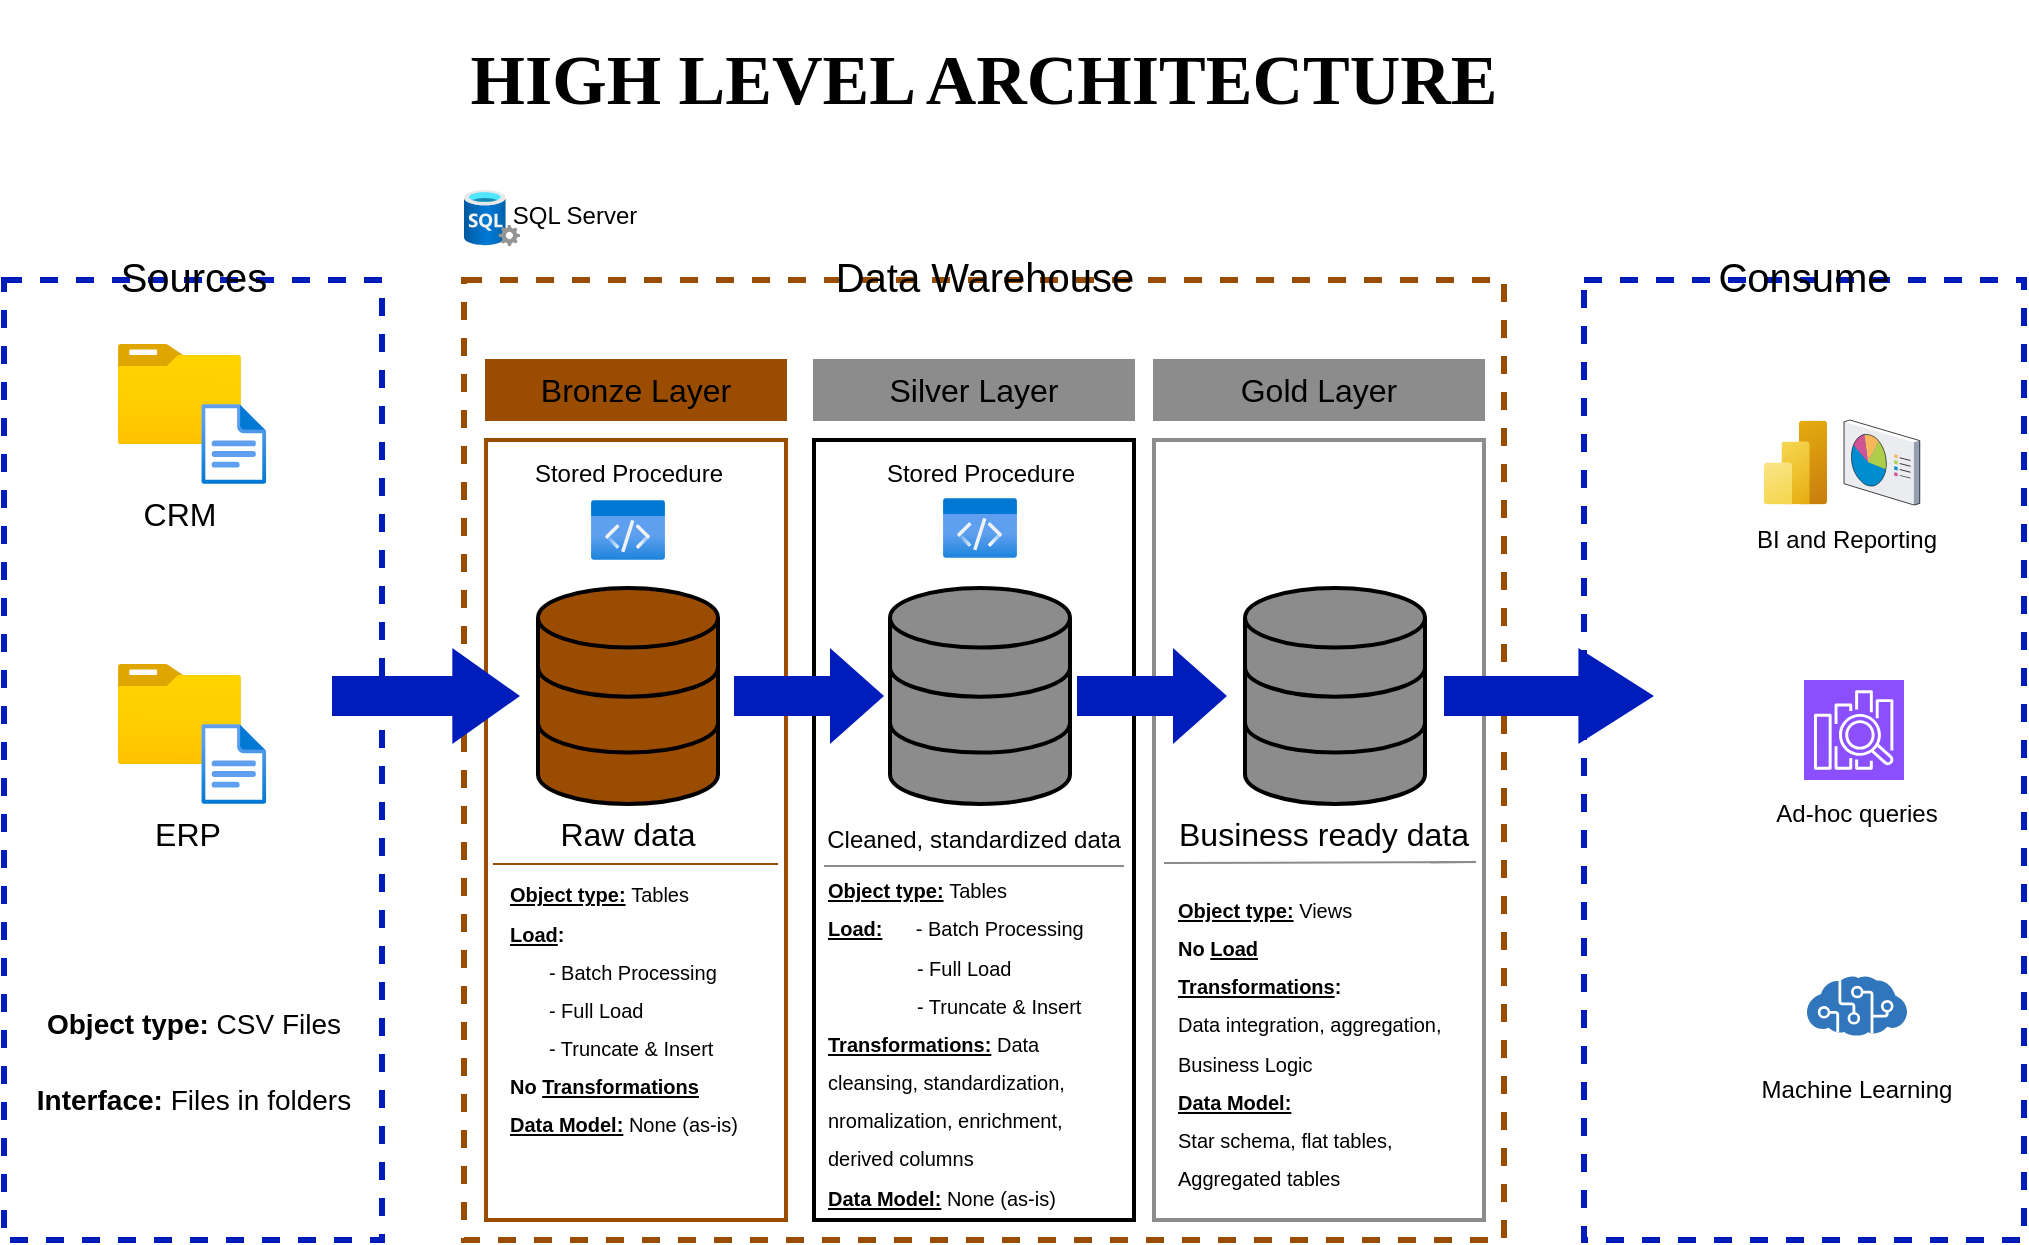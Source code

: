 <mxfile version="28.0.6" pages="4">
  <diagram name="Data Architecture" id="PFyFJQNXw2gLH0k_1Ckn">
    <mxGraphModel dx="2146" dy="1895" grid="1" gridSize="10" guides="1" tooltips="1" connect="1" arrows="1" fold="1" page="1" pageScale="1" pageWidth="850" pageHeight="1100" background="light-dark(#ffffff, #000000)" math="0" shadow="0">
      <root>
        <mxCell id="0" />
        <mxCell id="1" parent="0" />
        <mxCell id="ivf1N7oToqcOWAPLm7AN-1" value="" style="rounded=0;whiteSpace=wrap;html=1;fillColor=none;strokeColor=light-dark(#001DBC,#6B9BFF);dashed=1;fontColor=#ffffff;strokeWidth=3;" parent="1" vertex="1">
          <mxGeometry x="-30" y="80" width="189" height="480" as="geometry" />
        </mxCell>
        <mxCell id="ivf1N7oToqcOWAPLm7AN-2" value="&lt;font face=&quot;Tahoma&quot; style=&quot;font-size: 35px;&quot;&gt;&lt;b style=&quot;&quot;&gt;HIGH LEVEL ARCHITECTURE&lt;/b&gt;&lt;/font&gt;" style="rounded=0;whiteSpace=wrap;html=1;fillColor=none;strokeColor=none;" parent="1" vertex="1">
          <mxGeometry x="200" y="-60" width="520" height="80" as="geometry" />
        </mxCell>
        <mxCell id="ivf1N7oToqcOWAPLm7AN-3" value="&lt;font style=&quot;font-size: 20px;&quot;&gt;Sources&lt;/font&gt;" style="rounded=0;whiteSpace=wrap;html=1;fontSize=16;fillColor=none;strokeColor=none;" parent="1" vertex="1">
          <mxGeometry x="29.5" y="63" width="70" height="30" as="geometry" />
        </mxCell>
        <mxCell id="ivf1N7oToqcOWAPLm7AN-4" value="" style="rounded=0;whiteSpace=wrap;html=1;fillColor=none;strokeColor=light-dark(#001DBC,#6B9BFF);dashed=1;fontColor=#ffffff;strokeWidth=3;" parent="1" vertex="1">
          <mxGeometry x="760" y="80" width="220" height="480" as="geometry" />
        </mxCell>
        <mxCell id="ivf1N7oToqcOWAPLm7AN-5" value="&lt;font style=&quot;font-size: 20px;&quot;&gt;Consume&lt;/font&gt;" style="rounded=0;whiteSpace=wrap;html=1;fontSize=16;fillColor=none;strokeColor=none;" parent="1" vertex="1">
          <mxGeometry x="835" y="63" width="70" height="30" as="geometry" />
        </mxCell>
        <mxCell id="ivf1N7oToqcOWAPLm7AN-6" value="" style="rounded=0;whiteSpace=wrap;html=1;fillColor=none;strokeColor=light-dark(#9A4C00,#6B9BFF);dashed=1;fontColor=#ffffff;strokeWidth=3;" parent="1" vertex="1">
          <mxGeometry x="200" y="80" width="520" height="480" as="geometry" />
        </mxCell>
        <mxCell id="ivf1N7oToqcOWAPLm7AN-7" value="&lt;font style=&quot;font-size: 20px;&quot;&gt;Data Warehouse&lt;/font&gt;" style="rounded=0;whiteSpace=wrap;html=1;fontSize=16;fillColor=none;strokeColor=none;" parent="1" vertex="1">
          <mxGeometry x="352.5" y="63" width="215" height="30" as="geometry" />
        </mxCell>
        <mxCell id="ivf1N7oToqcOWAPLm7AN-8" value="Bronze Layer" style="rounded=0;whiteSpace=wrap;html=1;fillColor=#9A4C00;fontSize=16;strokeColor=#9A4C00;" parent="1" vertex="1">
          <mxGeometry x="211" y="120" width="150" height="30" as="geometry" />
        </mxCell>
        <mxCell id="ivf1N7oToqcOWAPLm7AN-10" value="" style="rounded=0;whiteSpace=wrap;html=1;fillColor=none;fontSize=16;strokeColor=#9A4C00;strokeWidth=2;" parent="1" vertex="1">
          <mxGeometry x="211" y="160" width="150" height="390" as="geometry" />
        </mxCell>
        <mxCell id="ivf1N7oToqcOWAPLm7AN-11" value="Silver Layer" style="rounded=0;whiteSpace=wrap;html=1;fillColor=#8C8C8C;fontSize=16;strokeColor=#8C8C8C;" parent="1" vertex="1">
          <mxGeometry x="375" y="120" width="160" height="30" as="geometry" />
        </mxCell>
        <mxCell id="ivf1N7oToqcOWAPLm7AN-12" value="" style="rounded=0;whiteSpace=wrap;html=1;fillColor=none;fontSize=16;strokeColor=light-dark(#000000,#ABABAB);strokeWidth=2;" parent="1" vertex="1">
          <mxGeometry x="375" y="160" width="160" height="390" as="geometry" />
        </mxCell>
        <mxCell id="ivf1N7oToqcOWAPLm7AN-13" value="Gold Layer" style="rounded=0;whiteSpace=wrap;html=1;fillColor=light-dark(#8C8C8C,#C0A700);fontSize=16;strokeColor=light-dark(#8C8C8C,#C0A700);" parent="1" vertex="1">
          <mxGeometry x="545" y="120" width="165" height="30" as="geometry" />
        </mxCell>
        <mxCell id="ivf1N7oToqcOWAPLm7AN-14" value="" style="rounded=0;whiteSpace=wrap;html=1;fillColor=none;fontSize=16;strokeColor=light-dark(#8C8C8C,#C0A700);strokeWidth=2;" parent="1" vertex="1">
          <mxGeometry x="545" y="160" width="165" height="390" as="geometry" />
        </mxCell>
        <mxCell id="ivf1N7oToqcOWAPLm7AN-16" value="" style="image;aspect=fixed;html=1;points=[];align=center;fontSize=12;image=img/lib/azure2/general/Folder_Blank.svg;" parent="1" vertex="1">
          <mxGeometry x="26.87" y="112" width="61.6" height="50" as="geometry" />
        </mxCell>
        <mxCell id="ivf1N7oToqcOWAPLm7AN-17" value="" style="image;aspect=fixed;html=1;points=[];align=center;fontSize=12;image=img/lib/azure2/general/File.svg;" parent="1" vertex="1">
          <mxGeometry x="68.67" y="142" width="32.46" height="40" as="geometry" />
        </mxCell>
        <mxCell id="ivf1N7oToqcOWAPLm7AN-18" value="" style="image;aspect=fixed;html=1;points=[];align=center;fontSize=12;image=img/lib/azure2/general/Folder_Blank.svg;" parent="1" vertex="1">
          <mxGeometry x="26.87" y="272" width="61.6" height="50" as="geometry" />
        </mxCell>
        <mxCell id="ivf1N7oToqcOWAPLm7AN-19" value="" style="image;aspect=fixed;html=1;points=[];align=center;fontSize=12;image=img/lib/azure2/general/File.svg;" parent="1" vertex="1">
          <mxGeometry x="68.67" y="302" width="32.46" height="40" as="geometry" />
        </mxCell>
        <mxCell id="ivf1N7oToqcOWAPLm7AN-21" value="CRM" style="rounded=0;whiteSpace=wrap;html=1;fontSize=16;fillColor=none;strokeColor=none;" parent="1" vertex="1">
          <mxGeometry x="22.67" y="182" width="70" height="30" as="geometry" />
        </mxCell>
        <mxCell id="ivf1N7oToqcOWAPLm7AN-22" value="ERP" style="rounded=0;whiteSpace=wrap;html=1;fontSize=16;fillColor=none;strokeColor=none;" parent="1" vertex="1">
          <mxGeometry x="26.87" y="342" width="70" height="30" as="geometry" />
        </mxCell>
        <mxCell id="ivf1N7oToqcOWAPLm7AN-23" value="&lt;font style=&quot;font-size: 14px;&quot;&gt;&lt;b style=&quot;&quot;&gt;Object type:&amp;nbsp;&lt;/b&gt;&lt;span style=&quot;background-color: transparent; color: light-dark(rgb(0, 0, 0), rgb(255, 255, 255));&quot;&gt;CSV Files&lt;/span&gt;&lt;/font&gt;&lt;div&gt;&lt;font style=&quot;font-size: 14px;&quot;&gt;&lt;br&gt;&lt;/font&gt;&lt;/div&gt;&lt;div&gt;&lt;font style=&quot;font-size: 14px;&quot;&gt;&lt;b style=&quot;&quot;&gt;Interface:&amp;nbsp;&lt;/b&gt;&lt;span style=&quot;background-color: transparent; color: light-dark(rgb(0, 0, 0), rgb(255, 255, 255));&quot;&gt;Files in folders&lt;/span&gt;&lt;/font&gt;&lt;/div&gt;" style="rounded=0;whiteSpace=wrap;html=1;fontSize=16;fillColor=none;strokeColor=none;" parent="1" vertex="1">
          <mxGeometry x="-20.5" y="420" width="170" height="100" as="geometry" />
        </mxCell>
        <mxCell id="ivf1N7oToqcOWAPLm7AN-26" value="" style="html=1;verticalLabelPosition=bottom;align=center;labelBackgroundColor=#ffffff;verticalAlign=top;strokeWidth=2;strokeColor=#000000;shadow=0;dashed=0;shape=mxgraph.ios7.icons.data;fillColor=#9A4C00;" parent="1" vertex="1">
          <mxGeometry x="237" y="234" width="90" height="108" as="geometry" />
        </mxCell>
        <mxCell id="ivf1N7oToqcOWAPLm7AN-27" value="" style="html=1;verticalLabelPosition=bottom;align=center;labelBackgroundColor=#ffffff;verticalAlign=top;strokeWidth=2;strokeColor=#000000;shadow=0;dashed=0;shape=mxgraph.ios7.icons.data;fillColor=#8C8C8C;" parent="1" vertex="1">
          <mxGeometry x="413" y="234" width="90" height="108" as="geometry" />
        </mxCell>
        <mxCell id="ivf1N7oToqcOWAPLm7AN-28" value="" style="html=1;verticalLabelPosition=bottom;align=center;labelBackgroundColor=#ffffff;verticalAlign=top;strokeWidth=2;strokeColor=#000000;shadow=0;dashed=0;shape=mxgraph.ios7.icons.data;fillColor=light-dark(#8C8C8C,#C0A700);" parent="1" vertex="1">
          <mxGeometry x="590.5" y="234" width="90" height="108" as="geometry" />
        </mxCell>
        <mxCell id="ivf1N7oToqcOWAPLm7AN-30" value="" style="shape=singleArrow;whiteSpace=wrap;html=1;arrowWidth=0.417;arrowSize=0.36;strokeColor=none;fillColor=light-dark(#001DBC,#6B9BFF);" parent="1" vertex="1">
          <mxGeometry x="134" y="264" width="94" height="48" as="geometry" />
        </mxCell>
        <mxCell id="ivf1N7oToqcOWAPLm7AN-31" value="" style="shape=singleArrow;whiteSpace=wrap;html=1;arrowWidth=0.417;arrowSize=0.36;strokeColor=none;fillColor=light-dark(#001DBC,#6B9BFF);" parent="1" vertex="1">
          <mxGeometry x="335" y="264" width="75" height="48" as="geometry" />
        </mxCell>
        <mxCell id="ivf1N7oToqcOWAPLm7AN-32" value="" style="shape=singleArrow;whiteSpace=wrap;html=1;arrowWidth=0.417;arrowSize=0.36;strokeColor=none;fillColor=light-dark(#001DBC,#6B9BFF);" parent="1" vertex="1">
          <mxGeometry x="506.5" y="264" width="75" height="48" as="geometry" />
        </mxCell>
        <mxCell id="ivf1N7oToqcOWAPLm7AN-33" value="" style="shape=singleArrow;whiteSpace=wrap;html=1;arrowWidth=0.417;arrowSize=0.36;strokeColor=none;fillColor=light-dark(#001DBC,#6B9BFF);" parent="1" vertex="1">
          <mxGeometry x="690" y="264" width="105" height="48" as="geometry" />
        </mxCell>
        <mxCell id="ivf1N7oToqcOWAPLm7AN-34" value="" style="image;aspect=fixed;html=1;points=[];align=center;fontSize=12;image=img/lib/azure2/general/Code.svg;" parent="1" vertex="1">
          <mxGeometry x="263.54" y="190" width="36.92" height="30" as="geometry" />
        </mxCell>
        <mxCell id="ivf1N7oToqcOWAPLm7AN-35" value="" style="image;aspect=fixed;html=1;points=[];align=center;fontSize=12;image=img/lib/azure2/general/Code.svg;" parent="1" vertex="1">
          <mxGeometry x="439.54" y="189" width="36.92" height="30" as="geometry" />
        </mxCell>
        <mxCell id="ivf1N7oToqcOWAPLm7AN-37" value="&lt;font style=&quot;font-size: 12px;&quot;&gt;Stored Procedure&lt;/font&gt;" style="rounded=0;whiteSpace=wrap;html=1;fontSize=16;fillColor=none;strokeColor=none;" parent="1" vertex="1">
          <mxGeometry x="220.5" y="160" width="123" height="30" as="geometry" />
        </mxCell>
        <mxCell id="ivf1N7oToqcOWAPLm7AN-38" value="&lt;font style=&quot;font-size: 12px;&quot;&gt;Stored Procedure&lt;/font&gt;" style="rounded=0;whiteSpace=wrap;html=1;fontSize=16;fillColor=none;strokeColor=none;" parent="1" vertex="1">
          <mxGeometry x="396.5" y="160" width="123" height="30" as="geometry" />
        </mxCell>
        <mxCell id="ivf1N7oToqcOWAPLm7AN-39" value="" style="image;aspect=fixed;html=1;points=[];align=center;fontSize=12;image=img/lib/azure2/analytics/Power_BI_Embedded.svg;" parent="1" vertex="1">
          <mxGeometry x="850" y="150.25" width="31.5" height="42" as="geometry" />
        </mxCell>
        <mxCell id="ivf1N7oToqcOWAPLm7AN-40" value="" style="verticalLabelPosition=bottom;sketch=0;aspect=fixed;html=1;verticalAlign=top;strokeColor=none;align=center;outlineConnect=0;shape=mxgraph.citrix.reporting;" parent="1" vertex="1">
          <mxGeometry x="890" y="150" width="37.88" height="42.5" as="geometry" />
        </mxCell>
        <mxCell id="ivf1N7oToqcOWAPLm7AN-41" value="" style="sketch=0;points=[[0,0,0],[0.25,0,0],[0.5,0,0],[0.75,0,0],[1,0,0],[0,1,0],[0.25,1,0],[0.5,1,0],[0.75,1,0],[1,1,0],[0,0.25,0],[0,0.5,0],[0,0.75,0],[1,0.25,0],[1,0.5,0],[1,0.75,0]];outlineConnect=0;fontColor=#232F3E;fillColor=#8C4FFF;strokeColor=#ffffff;dashed=0;verticalLabelPosition=bottom;verticalAlign=top;align=center;html=1;fontSize=12;fontStyle=0;aspect=fixed;shape=mxgraph.aws4.resourceIcon;resIcon=mxgraph.aws4.elasticsearch_service;" parent="1" vertex="1">
          <mxGeometry x="870" y="280" width="50" height="50" as="geometry" />
        </mxCell>
        <mxCell id="ivf1N7oToqcOWAPLm7AN-42" value="" style="image;sketch=0;aspect=fixed;html=1;points=[];align=center;fontSize=12;image=img/lib/mscae/Cognitive_Services.svg;" parent="1" vertex="1">
          <mxGeometry x="871.5" y="428" width="50" height="30" as="geometry" />
        </mxCell>
        <mxCell id="ivf1N7oToqcOWAPLm7AN-43" value="&lt;font style=&quot;font-size: 12px;&quot;&gt;BI and Reporting&lt;/font&gt;" style="rounded=0;whiteSpace=wrap;html=1;fontSize=16;fillColor=none;strokeColor=none;" parent="1" vertex="1">
          <mxGeometry x="830" y="192.5" width="123" height="30" as="geometry" />
        </mxCell>
        <mxCell id="ivf1N7oToqcOWAPLm7AN-44" value="&lt;span style=&quot;font-size: 12px;&quot;&gt;Ad-hoc queries&lt;/span&gt;" style="rounded=0;whiteSpace=wrap;html=1;fontSize=16;fillColor=none;strokeColor=none;" parent="1" vertex="1">
          <mxGeometry x="835" y="330" width="123" height="30" as="geometry" />
        </mxCell>
        <mxCell id="ivf1N7oToqcOWAPLm7AN-45" value="&lt;span style=&quot;font-size: 12px;&quot;&gt;Machine Learning&lt;/span&gt;" style="rounded=0;whiteSpace=wrap;html=1;fontSize=16;fillColor=none;strokeColor=none;" parent="1" vertex="1">
          <mxGeometry x="835" y="468" width="123" height="30" as="geometry" />
        </mxCell>
        <mxCell id="ivf1N7oToqcOWAPLm7AN-46" value="Raw data" style="rounded=0;whiteSpace=wrap;html=1;fontSize=16;fillColor=none;strokeColor=none;" parent="1" vertex="1">
          <mxGeometry x="247" y="342" width="70" height="30" as="geometry" />
        </mxCell>
        <mxCell id="ivf1N7oToqcOWAPLm7AN-48" value="&lt;font style=&quot;font-size: 12px;&quot;&gt;Cleaned, standardized data&lt;/font&gt;" style="rounded=0;whiteSpace=wrap;html=1;fontSize=16;fillColor=none;strokeColor=none;" parent="1" vertex="1">
          <mxGeometry x="375" y="343" width="160" height="30" as="geometry" />
        </mxCell>
        <mxCell id="ivf1N7oToqcOWAPLm7AN-49" value="Business ready data" style="rounded=0;whiteSpace=wrap;html=1;fontSize=16;fillColor=none;strokeColor=none;" parent="1" vertex="1">
          <mxGeometry x="550" y="342" width="160" height="30" as="geometry" />
        </mxCell>
        <mxCell id="ivf1N7oToqcOWAPLm7AN-50" value="" style="endArrow=none;html=1;rounded=0;strokeColor=#9A4C00;" parent="1" edge="1">
          <mxGeometry width="50" height="50" relative="1" as="geometry">
            <mxPoint x="214.5" y="372" as="sourcePoint" />
            <mxPoint x="314" y="372" as="targetPoint" />
            <Array as="points">
              <mxPoint x="357" y="372" />
            </Array>
          </mxGeometry>
        </mxCell>
        <mxCell id="ivf1N7oToqcOWAPLm7AN-51" value="" style="endArrow=none;html=1;rounded=0;strokeColor=#8C8C8C;" parent="1" edge="1">
          <mxGeometry width="50" height="50" relative="1" as="geometry">
            <mxPoint x="380" y="373" as="sourcePoint" />
            <mxPoint x="479.5" y="373" as="targetPoint" />
            <Array as="points">
              <mxPoint x="530" y="373" />
            </Array>
          </mxGeometry>
        </mxCell>
        <mxCell id="ivf1N7oToqcOWAPLm7AN-52" value="" style="endArrow=none;html=1;rounded=0;strokeColor=light-dark(#8C8C8C,#C0A700);entryX=0.859;entryY=0.975;entryDx=0;entryDy=0;entryPerimeter=0;" parent="1" edge="1">
          <mxGeometry width="50" height="50" relative="1" as="geometry">
            <mxPoint x="550" y="371.49" as="sourcePoint" />
            <mxPoint x="683.44" y="371.25" as="targetPoint" />
            <Array as="points">
              <mxPoint x="706" y="371" />
            </Array>
          </mxGeometry>
        </mxCell>
        <mxCell id="ivf1N7oToqcOWAPLm7AN-54" value="&lt;div style=&quot;&quot;&gt;&lt;font style=&quot;font-size: 10px;&quot;&gt;&lt;b style=&quot;background-color: transparent; color: light-dark(rgb(0, 0, 0), rgb(255, 255, 255));&quot;&gt;&lt;u&gt;Object type:&lt;/u&gt; &lt;/b&gt;&lt;span style=&quot;background-color: transparent; color: light-dark(rgb(0, 0, 0), rgb(255, 255, 255));&quot;&gt;Tables&lt;/span&gt;&lt;/font&gt;&lt;/div&gt;&lt;div&gt;&lt;font style=&quot;font-size: 10px;&quot;&gt;&lt;font style=&quot;&quot;&gt;&lt;b style=&quot;&quot;&gt;&lt;u&gt;Load:&lt;/u&gt;&lt;/b&gt;&lt;/font&gt;&lt;span style=&quot;background-color: transparent; color: light-dark(rgb(0, 0, 0), rgb(255, 255, 255));&quot;&gt;&amp;nbsp; &amp;nbsp; &amp;nbsp; - Batch Processing&lt;/span&gt;&lt;/font&gt;&lt;/div&gt;&lt;div&gt;&lt;font style=&quot;font-size: 10px;&quot;&gt;&amp;nbsp; &amp;nbsp; &amp;nbsp; &amp;nbsp; &amp;nbsp; &amp;nbsp; &amp;nbsp; &amp;nbsp; - Full Load&lt;/font&gt;&lt;/div&gt;&lt;div&gt;&lt;font style=&quot;font-size: 10px;&quot;&gt;&amp;nbsp; &amp;nbsp; &amp;nbsp; &amp;nbsp; &amp;nbsp; &amp;nbsp; &amp;nbsp; &amp;nbsp; - Truncate &amp;amp; Insert&lt;/font&gt;&lt;/div&gt;&lt;div&gt;&lt;font style=&quot;font-size: 10px;&quot;&gt;&lt;font style=&quot;&quot;&gt;&lt;b style=&quot;&quot;&gt;&lt;u&gt;Transformations:&lt;/u&gt;&amp;nbsp;&lt;/b&gt;&lt;/font&gt;&lt;span style=&quot;background-color: transparent; color: light-dark(rgb(0, 0, 0), rgb(255, 255, 255));&quot;&gt;Data cleansing, standardization, nromalization, enrichment, derived columns&lt;/span&gt;&lt;/font&gt;&lt;/div&gt;&lt;div&gt;&lt;font style=&quot;font-size: 10px;&quot;&gt;&lt;b style=&quot;&quot;&gt;&lt;u&gt;Data Model:&lt;/u&gt; &lt;/b&gt;None (as-is)&lt;/font&gt;&lt;/div&gt;" style="rounded=0;whiteSpace=wrap;html=1;fontSize=16;fillColor=none;strokeColor=none;align=left;" parent="1" vertex="1">
          <mxGeometry x="379.5" y="370" width="151" height="180" as="geometry" />
        </mxCell>
        <mxCell id="ivf1N7oToqcOWAPLm7AN-55" value="&lt;div style=&quot;&quot;&gt;&lt;b style=&quot;font-size: 10px; background-color: transparent; color: light-dark(rgb(0, 0, 0), rgb(255, 255, 255));&quot;&gt;&lt;u&gt;Object type:&lt;/u&gt; &lt;/b&gt;&lt;span style=&quot;font-size: 10px; background-color: transparent; color: light-dark(rgb(0, 0, 0), rgb(255, 255, 255));&quot;&gt;Tables&lt;/span&gt;&lt;/div&gt;&lt;div&gt;&lt;font style=&quot;font-size: 10px;&quot;&gt;&lt;b style=&quot;&quot;&gt;&lt;u&gt;Load&lt;/u&gt;:&lt;/b&gt;&lt;/font&gt;&lt;/div&gt;&lt;div&gt;&lt;font style=&quot;font-size: 10px;&quot;&gt;&amp;nbsp; &amp;nbsp; &amp;nbsp; &amp;nbsp;- Batch Processing&lt;/font&gt;&lt;/div&gt;&lt;div&gt;&lt;font style=&quot;font-size: 10px;&quot;&gt;&amp;nbsp; &amp;nbsp; &amp;nbsp; &amp;nbsp;- Full Load&lt;/font&gt;&lt;/div&gt;&lt;div&gt;&lt;font style=&quot;font-size: 10px;&quot;&gt;&amp;nbsp; &amp;nbsp; &amp;nbsp; &amp;nbsp;- Truncate &amp;amp; Insert&lt;/font&gt;&lt;/div&gt;&lt;div&gt;&lt;font style=&quot;font-size: 10px;&quot;&gt;&lt;b style=&quot;&quot;&gt;No &lt;u&gt;Transformations&lt;/u&gt;&lt;/b&gt;&lt;/font&gt;&lt;/div&gt;&lt;div&gt;&lt;font style=&quot;font-size: 10px;&quot;&gt;&lt;b&gt;&lt;u&gt;Data Model:&lt;/u&gt; &lt;/b&gt;None (as-is)&lt;/font&gt;&lt;/div&gt;" style="rounded=0;whiteSpace=wrap;html=1;fontSize=16;fillColor=none;strokeColor=none;align=left;" parent="1" vertex="1">
          <mxGeometry x="220.5" y="373" width="151" height="140" as="geometry" />
        </mxCell>
        <mxCell id="ivf1N7oToqcOWAPLm7AN-56" value="&lt;div style=&quot;&quot;&gt;&lt;font style=&quot;font-size: 10px;&quot;&gt;&lt;b style=&quot;background-color: transparent; color: light-dark(rgb(0, 0, 0), rgb(255, 255, 255));&quot;&gt;&lt;u&gt;Object type:&lt;/u&gt; &lt;/b&gt;&lt;span style=&quot;background-color: transparent; color: light-dark(rgb(0, 0, 0), rgb(255, 255, 255));&quot;&gt;Views&lt;/span&gt;&lt;/font&gt;&lt;/div&gt;&lt;div&gt;&lt;font style=&quot;font-size: 10px;&quot;&gt;&lt;font style=&quot;&quot;&gt;&lt;b style=&quot;&quot;&gt;No &lt;u&gt;Load&lt;/u&gt;&lt;/b&gt;&lt;/font&gt;&lt;/font&gt;&lt;/div&gt;&lt;div&gt;&lt;font style=&quot;font-size: 10px;&quot;&gt;&lt;font style=&quot;&quot;&gt;&lt;b style=&quot;&quot;&gt;&lt;u&gt;Transformations&lt;/u&gt;:&amp;nbsp;&lt;/b&gt;&lt;/font&gt;&lt;/font&gt;&lt;/div&gt;&lt;div&gt;&lt;font style=&quot;font-size: 10px;&quot;&gt;&lt;span style=&quot;background-color: transparent; color: light-dark(rgb(0, 0, 0), rgb(255, 255, 255));&quot;&gt;Data integration, aggregation, Business Logic&lt;/span&gt;&lt;/font&gt;&lt;/div&gt;&lt;div&gt;&lt;font style=&quot;font-size: 10px;&quot;&gt;&lt;b style=&quot;&quot;&gt;&lt;u&gt;Data Model:&lt;/u&gt;&amp;nbsp;&lt;/b&gt;&lt;/font&gt;&lt;/div&gt;&lt;div&gt;&lt;font style=&quot;font-size: 10px;&quot;&gt;Star schema, flat tables, Aggregated tables&lt;/font&gt;&lt;/div&gt;" style="rounded=0;whiteSpace=wrap;html=1;fontSize=16;fillColor=none;strokeColor=none;align=left;" parent="1" vertex="1">
          <mxGeometry x="554.5" y="370" width="151" height="180" as="geometry" />
        </mxCell>
        <mxCell id="ivf1N7oToqcOWAPLm7AN-57" value="" style="image;aspect=fixed;html=1;points=[];align=center;fontSize=12;image=img/lib/azure2/databases/SQL_Server.svg;" parent="1" vertex="1">
          <mxGeometry x="200" y="35" width="28" height="28" as="geometry" />
        </mxCell>
        <mxCell id="ivf1N7oToqcOWAPLm7AN-58" value="SQL Server" style="text;html=1;align=center;verticalAlign=middle;resizable=0;points=[];autosize=1;strokeColor=none;fillColor=none;" parent="1" vertex="1">
          <mxGeometry x="210.46" y="33" width="90" height="30" as="geometry" />
        </mxCell>
      </root>
    </mxGraphModel>
  </diagram>
  <diagram id="4ZwslVWttQ3cfrTSGD8X" name="Data Flow Model">
    <mxGraphModel dx="1884" dy="1275" grid="1" gridSize="10" guides="1" tooltips="1" connect="1" arrows="1" fold="1" page="0" pageScale="1" pageWidth="850" pageHeight="1100" math="0" shadow="0">
      <root>
        <mxCell id="0" />
        <mxCell id="1" parent="0" />
        <mxCell id="KT3nR8gtuUmP--sGIyY2-1" value="" style="rounded=0;whiteSpace=wrap;html=1;fillColor=none;strokeColor=light-dark(#001DBC,#6B9BFF);dashed=1;fontColor=#ffffff;strokeWidth=3;" parent="1" vertex="1">
          <mxGeometry x="190" y="87" width="189" height="480" as="geometry" />
        </mxCell>
        <mxCell id="KT3nR8gtuUmP--sGIyY2-2" value="&lt;font style=&quot;font-size: 20px;&quot;&gt;Sources&lt;/font&gt;" style="rounded=0;whiteSpace=wrap;html=1;fontSize=16;fillColor=none;strokeColor=none;" parent="1" vertex="1">
          <mxGeometry x="249.5" y="70" width="70" height="30" as="geometry" />
        </mxCell>
        <mxCell id="KT3nR8gtuUmP--sGIyY2-3" value="" style="image;aspect=fixed;html=1;points=[];align=center;fontSize=12;image=img/lib/azure2/general/Folder_Blank.svg;" parent="1" vertex="1">
          <mxGeometry x="246.87" y="199" width="61.6" height="50" as="geometry" />
        </mxCell>
        <mxCell id="KT3nR8gtuUmP--sGIyY2-4" value="" style="image;aspect=fixed;html=1;points=[];align=center;fontSize=12;image=img/lib/azure2/general/File.svg;" parent="1" vertex="1">
          <mxGeometry x="288.67" y="229" width="32.46" height="40" as="geometry" />
        </mxCell>
        <mxCell id="KT3nR8gtuUmP--sGIyY2-5" value="" style="image;aspect=fixed;html=1;points=[];align=center;fontSize=12;image=img/lib/azure2/general/Folder_Blank.svg;" parent="1" vertex="1">
          <mxGeometry x="246.87" y="407" width="61.6" height="50" as="geometry" />
        </mxCell>
        <mxCell id="KT3nR8gtuUmP--sGIyY2-6" value="" style="image;aspect=fixed;html=1;points=[];align=center;fontSize=12;image=img/lib/azure2/general/File.svg;" parent="1" vertex="1">
          <mxGeometry x="288.67" y="437" width="32.46" height="40" as="geometry" />
        </mxCell>
        <mxCell id="KT3nR8gtuUmP--sGIyY2-7" value="CRM" style="rounded=0;whiteSpace=wrap;html=1;fontSize=16;fillColor=none;strokeColor=none;" parent="1" vertex="1">
          <mxGeometry x="242.67" y="269" width="70" height="30" as="geometry" />
        </mxCell>
        <mxCell id="KT3nR8gtuUmP--sGIyY2-8" value="ERP" style="rounded=0;whiteSpace=wrap;html=1;fontSize=16;fillColor=none;strokeColor=none;" parent="1" vertex="1">
          <mxGeometry x="246.87" y="477" width="70" height="30" as="geometry" />
        </mxCell>
        <mxCell id="H0Stomoi2ppmm1cZTyuX-1" value="&lt;font face=&quot;Tahoma&quot; style=&quot;font-size: 50px;&quot;&gt;&lt;b style=&quot;&quot;&gt;DATA FLOW DIAGRAM&lt;/b&gt;&lt;/font&gt;" style="rounded=0;whiteSpace=wrap;html=1;fillColor=none;strokeColor=none;" parent="1" vertex="1">
          <mxGeometry x="400" y="-100" width="870" height="80" as="geometry" />
        </mxCell>
        <mxCell id="sSWAKVsidCn2CHOvdKgf-1" value="&lt;font style=&quot;font-size: 30px;&quot;&gt;Bronze Layer&lt;/font&gt;" style="rounded=0;whiteSpace=wrap;html=1;fillColor=#9A4C00;fontSize=16;strokeColor=#9A4C00;" parent="1" vertex="1">
          <mxGeometry x="470" y="60" width="280" height="57" as="geometry" />
        </mxCell>
        <mxCell id="sSWAKVsidCn2CHOvdKgf-2" value="" style="rounded=0;whiteSpace=wrap;html=1;fillColor=none;fontSize=16;strokeColor=#9A4C00;strokeWidth=2;" parent="1" vertex="1">
          <mxGeometry x="470" y="127" width="280" height="443" as="geometry" />
        </mxCell>
        <mxCell id="sSWAKVsidCn2CHOvdKgf-3" value="&lt;font style=&quot;font-size: 30px;&quot;&gt;Silver Layer&lt;/font&gt;" style="rounded=0;whiteSpace=wrap;html=1;fillColor=#8C8C8C;fontSize=16;strokeColor=#8C8C8C;" parent="1" vertex="1">
          <mxGeometry x="780" y="60" width="290" height="57" as="geometry" />
        </mxCell>
        <mxCell id="sSWAKVsidCn2CHOvdKgf-4" value="" style="rounded=0;whiteSpace=wrap;html=1;fillColor=none;fontSize=16;strokeColor=light-dark(#000000,#ABABAB);strokeWidth=2;" parent="1" vertex="1">
          <mxGeometry x="780" y="127" width="290" height="443" as="geometry" />
        </mxCell>
        <mxCell id="sSWAKVsidCn2CHOvdKgf-5" value="&lt;font style=&quot;font-size: 30px;&quot;&gt;Gold Layer&lt;/font&gt;" style="rounded=0;whiteSpace=wrap;html=1;fillColor=light-dark(#8C8C8C,#C0A700);fontSize=16;strokeColor=light-dark(#8C8C8C,#C0A700);" parent="1" vertex="1">
          <mxGeometry x="1100" y="60" width="310" height="57" as="geometry" />
        </mxCell>
        <mxCell id="sSWAKVsidCn2CHOvdKgf-6" value="" style="rounded=0;whiteSpace=wrap;html=1;fillColor=none;fontSize=16;strokeColor=light-dark(#8C8C8C,#C0A700);strokeWidth=2;" parent="1" vertex="1">
          <mxGeometry x="1100" y="127" width="310" height="443" as="geometry" />
        </mxCell>
        <mxCell id="sSWAKVsidCn2CHOvdKgf-7" value="&lt;font style=&quot;font-size: 20px;&quot;&gt;crm_sales_details&lt;/font&gt;" style="rounded=0;whiteSpace=wrap;html=1;fontSize=16;fillColor=#9A4C00;strokeColor=none;fontColor=#000000;" parent="1" vertex="1">
          <mxGeometry x="495" y="159" width="230" height="40" as="geometry" />
        </mxCell>
        <mxCell id="sSWAKVsidCn2CHOvdKgf-10" value="&lt;font style=&quot;font-size: 20px;&quot;&gt;crm_cust_info&lt;/font&gt;" style="rounded=0;whiteSpace=wrap;html=1;fontSize=16;fillColor=#9A4C00;strokeColor=none;fontColor=#000000;" parent="1" vertex="1">
          <mxGeometry x="495" y="220" width="230" height="40" as="geometry" />
        </mxCell>
        <mxCell id="sSWAKVsidCn2CHOvdKgf-11" value="&lt;font style=&quot;font-size: 20px;&quot;&gt;crm_prd_info&lt;/font&gt;" style="rounded=0;whiteSpace=wrap;html=1;fontSize=16;fillColor=#9A4C00;strokeColor=none;fontColor=#000000;" parent="1" vertex="1">
          <mxGeometry x="495" y="280" width="230" height="40" as="geometry" />
        </mxCell>
        <mxCell id="sSWAKVsidCn2CHOvdKgf-12" value="&lt;font style=&quot;font-size: 20px;&quot;&gt;erp_cust_az12&lt;/font&gt;" style="rounded=0;whiteSpace=wrap;html=1;fontSize=16;fillColor=#9A4C00;strokeColor=none;fontColor=#000000;" parent="1" vertex="1">
          <mxGeometry x="495" y="363.5" width="230" height="40" as="geometry" />
        </mxCell>
        <mxCell id="sSWAKVsidCn2CHOvdKgf-13" value="&lt;font style=&quot;font-size: 20px;&quot;&gt;erp_loc_a101&lt;/font&gt;" style="rounded=0;whiteSpace=wrap;html=1;fontSize=16;fillColor=#9A4C00;strokeColor=none;fontColor=#000000;" parent="1" vertex="1">
          <mxGeometry x="495" y="424.5" width="230" height="40" as="geometry" />
        </mxCell>
        <mxCell id="sSWAKVsidCn2CHOvdKgf-14" value="&lt;font style=&quot;font-size: 20px;&quot;&gt;rep_px_cat_g1v2&lt;/font&gt;" style="rounded=0;whiteSpace=wrap;html=1;fontSize=16;fillColor=#9A4C00;strokeColor=none;fontColor=#000000;" parent="1" vertex="1">
          <mxGeometry x="495" y="484.5" width="230" height="40" as="geometry" />
        </mxCell>
        <mxCell id="sSWAKVsidCn2CHOvdKgf-15" value="&lt;font style=&quot;font-size: 20px;&quot;&gt;crm_sales_details&lt;/font&gt;" style="rounded=0;whiteSpace=wrap;html=1;fontSize=16;fillColor=#8C8C8C;strokeColor=none;fontColor=#000000;" parent="1" vertex="1">
          <mxGeometry x="810" y="159" width="230" height="40" as="geometry" />
        </mxCell>
        <mxCell id="sSWAKVsidCn2CHOvdKgf-16" value="&lt;font style=&quot;font-size: 20px;&quot;&gt;crm_cust_info&lt;/font&gt;" style="rounded=0;whiteSpace=wrap;html=1;fontSize=16;fillColor=#8C8C8C;strokeColor=none;fontColor=#000000;" parent="1" vertex="1">
          <mxGeometry x="810" y="220" width="230" height="40" as="geometry" />
        </mxCell>
        <mxCell id="sSWAKVsidCn2CHOvdKgf-17" value="&lt;font style=&quot;font-size: 20px;&quot;&gt;crm_prd_info&lt;/font&gt;" style="rounded=0;whiteSpace=wrap;html=1;fontSize=16;fillColor=#8C8C8C;strokeColor=none;fontColor=#000000;" parent="1" vertex="1">
          <mxGeometry x="810" y="280" width="230" height="40" as="geometry" />
        </mxCell>
        <mxCell id="sSWAKVsidCn2CHOvdKgf-18" value="&lt;font style=&quot;font-size: 20px;&quot;&gt;erp_cust_az12&lt;/font&gt;" style="rounded=0;whiteSpace=wrap;html=1;fontSize=16;fillColor=#8C8C8C;strokeColor=none;fontColor=#000000;" parent="1" vertex="1">
          <mxGeometry x="810" y="363.5" width="230" height="40" as="geometry" />
        </mxCell>
        <mxCell id="sSWAKVsidCn2CHOvdKgf-19" value="&lt;font style=&quot;font-size: 20px;&quot;&gt;erp_loc_a101&lt;/font&gt;" style="rounded=0;whiteSpace=wrap;html=1;fontSize=16;fillColor=#8C8C8C;strokeColor=none;fontColor=#000000;" parent="1" vertex="1">
          <mxGeometry x="810" y="424.5" width="230" height="40" as="geometry" />
        </mxCell>
        <mxCell id="sSWAKVsidCn2CHOvdKgf-20" value="&lt;font style=&quot;font-size: 20px;&quot;&gt;rep_px_cat_g1v2&lt;/font&gt;" style="rounded=0;whiteSpace=wrap;html=1;fontSize=16;fillColor=#8C8C8C;strokeColor=none;fontColor=#000000;" parent="1" vertex="1">
          <mxGeometry x="810" y="484.5" width="230" height="40" as="geometry" />
        </mxCell>
        <mxCell id="sSWAKVsidCn2CHOvdKgf-21" value="&lt;font style=&quot;font-size: 20px;&quot;&gt;fact_sales&lt;/font&gt;" style="rounded=0;whiteSpace=wrap;html=1;fontSize=16;fillColor=light-dark(#8C8C8C,#C0A700);strokeColor=none;fontColor=#000000;" parent="1" vertex="1">
          <mxGeometry x="1140" y="189" width="230" height="40" as="geometry" />
        </mxCell>
        <mxCell id="sSWAKVsidCn2CHOvdKgf-22" value="&lt;font style=&quot;font-size: 20px;&quot;&gt;dim_customers&lt;/font&gt;" style="rounded=0;whiteSpace=wrap;html=1;fontSize=16;fillColor=light-dark(#8C8C8C,#C0A700);strokeColor=none;fontColor=#000000;" parent="1" vertex="1">
          <mxGeometry x="1140" y="307" width="230" height="40" as="geometry" />
        </mxCell>
        <mxCell id="sSWAKVsidCn2CHOvdKgf-23" value="&lt;font style=&quot;font-size: 20px;&quot;&gt;dim_products&lt;/font&gt;" style="rounded=0;whiteSpace=wrap;html=1;fontSize=16;fillColor=light-dark(#8C8C8C,#C0A700);strokeColor=none;fontColor=#000000;" parent="1" vertex="1">
          <mxGeometry x="1140" y="424.5" width="230" height="40" as="geometry" />
        </mxCell>
        <mxCell id="sSWAKVsidCn2CHOvdKgf-24" value="" style="endArrow=classic;html=1;rounded=0;" parent="1" target="sSWAKVsidCn2CHOvdKgf-10" edge="1">
          <mxGeometry width="50" height="50" relative="1" as="geometry">
            <mxPoint x="330" y="240" as="sourcePoint" />
            <mxPoint x="400" y="189" as="targetPoint" />
          </mxGeometry>
        </mxCell>
        <mxCell id="sSWAKVsidCn2CHOvdKgf-25" value="" style="endArrow=classic;html=1;rounded=0;" parent="1" edge="1">
          <mxGeometry width="50" height="50" relative="1" as="geometry">
            <mxPoint x="720" y="179" as="sourcePoint" />
            <mxPoint x="815" y="178.5" as="targetPoint" />
          </mxGeometry>
        </mxCell>
        <mxCell id="sSWAKVsidCn2CHOvdKgf-26" value="" style="endArrow=classic;html=1;rounded=0;" parent="1" edge="1">
          <mxGeometry width="50" height="50" relative="1" as="geometry">
            <mxPoint x="715" y="240" as="sourcePoint" />
            <mxPoint x="810" y="239.5" as="targetPoint" />
          </mxGeometry>
        </mxCell>
        <mxCell id="sSWAKVsidCn2CHOvdKgf-27" value="" style="endArrow=classic;html=1;rounded=0;" parent="1" edge="1">
          <mxGeometry width="50" height="50" relative="1" as="geometry">
            <mxPoint x="715" y="299.5" as="sourcePoint" />
            <mxPoint x="810" y="299" as="targetPoint" />
          </mxGeometry>
        </mxCell>
        <mxCell id="sSWAKVsidCn2CHOvdKgf-28" value="" style="endArrow=classic;html=1;rounded=0;" parent="1" edge="1">
          <mxGeometry width="50" height="50" relative="1" as="geometry">
            <mxPoint x="715" y="384" as="sourcePoint" />
            <mxPoint x="810" y="383.5" as="targetPoint" />
          </mxGeometry>
        </mxCell>
        <mxCell id="sSWAKVsidCn2CHOvdKgf-29" value="" style="endArrow=classic;html=1;rounded=0;" parent="1" edge="1">
          <mxGeometry width="50" height="50" relative="1" as="geometry">
            <mxPoint x="715" y="444" as="sourcePoint" />
            <mxPoint x="810" y="443.5" as="targetPoint" />
          </mxGeometry>
        </mxCell>
        <mxCell id="sSWAKVsidCn2CHOvdKgf-30" value="" style="endArrow=classic;html=1;rounded=0;" parent="1" edge="1">
          <mxGeometry width="50" height="50" relative="1" as="geometry">
            <mxPoint x="715" y="504.5" as="sourcePoint" />
            <mxPoint x="810" y="504" as="targetPoint" />
          </mxGeometry>
        </mxCell>
        <mxCell id="sSWAKVsidCn2CHOvdKgf-31" value="" style="endArrow=classic;html=1;rounded=0;exitX=1;exitY=0.5;exitDx=0;exitDy=0;" parent="1" source="sSWAKVsidCn2CHOvdKgf-15" edge="1">
          <mxGeometry width="50" height="50" relative="1" as="geometry">
            <mxPoint x="1045" y="199.5" as="sourcePoint" />
            <mxPoint x="1140" y="199" as="targetPoint" />
          </mxGeometry>
        </mxCell>
        <mxCell id="sSWAKVsidCn2CHOvdKgf-32" value="" style="endArrow=classic;html=1;rounded=0;entryX=0;entryY=0;entryDx=0;entryDy=0;" parent="1" target="sSWAKVsidCn2CHOvdKgf-22" edge="1">
          <mxGeometry width="50" height="50" relative="1" as="geometry">
            <mxPoint x="1040" y="248.5" as="sourcePoint" />
            <mxPoint x="1135" y="248" as="targetPoint" />
          </mxGeometry>
        </mxCell>
        <mxCell id="sSWAKVsidCn2CHOvdKgf-33" value="" style="endArrow=classic;html=1;rounded=0;entryX=0;entryY=0;entryDx=0;entryDy=0;" parent="1" target="sSWAKVsidCn2CHOvdKgf-23" edge="1">
          <mxGeometry width="50" height="50" relative="1" as="geometry">
            <mxPoint x="1040" y="307.5" as="sourcePoint" />
            <mxPoint x="1135" y="307" as="targetPoint" />
          </mxGeometry>
        </mxCell>
        <mxCell id="sSWAKVsidCn2CHOvdKgf-34" value="" style="endArrow=classic;html=1;rounded=0;entryX=0;entryY=0.5;entryDx=0;entryDy=0;" parent="1" target="sSWAKVsidCn2CHOvdKgf-22" edge="1">
          <mxGeometry width="50" height="50" relative="1" as="geometry">
            <mxPoint x="1040" y="383.5" as="sourcePoint" />
            <mxPoint x="1135" y="383" as="targetPoint" />
          </mxGeometry>
        </mxCell>
        <mxCell id="sSWAKVsidCn2CHOvdKgf-35" value="" style="endArrow=classic;html=1;rounded=0;entryX=0;entryY=1;entryDx=0;entryDy=0;" parent="1" target="sSWAKVsidCn2CHOvdKgf-22" edge="1">
          <mxGeometry width="50" height="50" relative="1" as="geometry">
            <mxPoint x="1040" y="444" as="sourcePoint" />
            <mxPoint x="1135" y="443.5" as="targetPoint" />
          </mxGeometry>
        </mxCell>
        <mxCell id="sSWAKVsidCn2CHOvdKgf-36" value="" style="endArrow=classic;html=1;rounded=0;entryX=0;entryY=1;entryDx=0;entryDy=0;" parent="1" target="sSWAKVsidCn2CHOvdKgf-23" edge="1">
          <mxGeometry width="50" height="50" relative="1" as="geometry">
            <mxPoint x="1040" y="504.5" as="sourcePoint" />
            <mxPoint x="1135" y="504" as="targetPoint" />
          </mxGeometry>
        </mxCell>
        <mxCell id="sSWAKVsidCn2CHOvdKgf-37" value="" style="endArrow=classic;html=1;rounded=0;" parent="1" edge="1">
          <mxGeometry width="50" height="50" relative="1" as="geometry">
            <mxPoint x="330" y="443.5" as="sourcePoint" />
            <mxPoint x="495" y="443.5" as="targetPoint" />
          </mxGeometry>
        </mxCell>
        <mxCell id="sSWAKVsidCn2CHOvdKgf-38" value="" style="endArrow=none;html=1;rounded=0;" parent="1" edge="1">
          <mxGeometry width="50" height="50" relative="1" as="geometry">
            <mxPoint x="411" y="298" as="sourcePoint" />
            <mxPoint x="410" y="180" as="targetPoint" />
          </mxGeometry>
        </mxCell>
        <mxCell id="sSWAKVsidCn2CHOvdKgf-39" value="" style="endArrow=none;html=1;rounded=0;" parent="1" edge="1">
          <mxGeometry width="50" height="50" relative="1" as="geometry">
            <mxPoint x="411" y="502.5" as="sourcePoint" />
            <mxPoint x="410" y="386.5" as="targetPoint" />
          </mxGeometry>
        </mxCell>
        <mxCell id="sSWAKVsidCn2CHOvdKgf-40" value="" style="endArrow=classic;html=1;rounded=0;" parent="1" edge="1">
          <mxGeometry width="50" height="50" relative="1" as="geometry">
            <mxPoint x="410" y="180.5" as="sourcePoint" />
            <mxPoint x="495" y="180.5" as="targetPoint" />
          </mxGeometry>
        </mxCell>
        <mxCell id="sSWAKVsidCn2CHOvdKgf-41" value="" style="endArrow=classic;html=1;rounded=0;" parent="1" edge="1">
          <mxGeometry width="50" height="50" relative="1" as="geometry">
            <mxPoint x="410" y="298" as="sourcePoint" />
            <mxPoint x="495" y="298" as="targetPoint" />
          </mxGeometry>
        </mxCell>
        <mxCell id="sSWAKVsidCn2CHOvdKgf-42" value="" style="endArrow=classic;html=1;rounded=0;" parent="1" edge="1">
          <mxGeometry width="50" height="50" relative="1" as="geometry">
            <mxPoint x="410" y="387" as="sourcePoint" />
            <mxPoint x="495" y="387" as="targetPoint" />
          </mxGeometry>
        </mxCell>
        <mxCell id="sSWAKVsidCn2CHOvdKgf-43" value="" style="endArrow=classic;html=1;rounded=0;" parent="1" edge="1">
          <mxGeometry width="50" height="50" relative="1" as="geometry">
            <mxPoint x="410" y="502.39" as="sourcePoint" />
            <mxPoint x="495" y="502.39" as="targetPoint" />
          </mxGeometry>
        </mxCell>
      </root>
    </mxGraphModel>
  </diagram>
  <diagram id="bLG2CRqMcIV43Rt5eJYz" name="Integration Model">
    <mxGraphModel dx="1426" dy="875" grid="1" gridSize="10" guides="1" tooltips="1" connect="1" arrows="1" fold="1" page="1" pageScale="1" pageWidth="850" pageHeight="1100" math="0" shadow="0">
      <root>
        <mxCell id="0" />
        <mxCell id="1" parent="0" />
        <mxCell id="mzLAX2b2YSgHgTfkxxol-70" value="" style="rounded=1;whiteSpace=wrap;html=1;fillColor=none;dashed=1;fontColor=#ffffff;strokeColor=#432D57;strokeWidth=3;" parent="1" vertex="1">
          <mxGeometry x="820" y="85" width="575" height="600" as="geometry" />
        </mxCell>
        <mxCell id="mzLAX2b2YSgHgTfkxxol-68" value="" style="rounded=1;whiteSpace=wrap;html=1;fillColor=none;dashed=1;strokeWidth=3;strokeColor=light-dark(#001DBC,#6B9BFF);" parent="1" vertex="1">
          <mxGeometry x="100" y="90" width="660" height="590" as="geometry" />
        </mxCell>
        <mxCell id="mzLAX2b2YSgHgTfkxxol-37" value="&lt;font style=&quot;color: rgb(255, 255, 255);&quot;&gt;crm_cust_info&lt;/font&gt;" style="swimlane;fontStyle=0;childLayout=stackLayout;horizontal=1;startSize=30;horizontalStack=0;resizeParent=1;resizeParentMax=0;resizeLast=0;collapsible=1;marginBottom=0;whiteSpace=wrap;html=1;rounded=1;fillColor=#1ba1e2;strokeColor=#006EAF;fontColor=#ffffff;fontSize=20;" parent="1" vertex="1">
          <mxGeometry x="490" y="200" width="180" height="140" as="geometry" />
        </mxCell>
        <mxCell id="mzLAX2b2YSgHgTfkxxol-38" value="&lt;font style=&quot;font-size: 18px;&quot;&gt;&amp;nbsp; &amp;nbsp; &amp;nbsp; &amp;nbsp; &amp;nbsp; &amp;nbsp;cst_id&lt;/font&gt;" style="text;strokeColor=none;fillColor=none;align=left;verticalAlign=middle;spacingLeft=4;spacingRight=4;overflow=hidden;points=[[0,0.5],[1,0.5]];portConstraint=eastwest;rotatable=0;whiteSpace=wrap;html=1;" parent="mzLAX2b2YSgHgTfkxxol-37" vertex="1">
          <mxGeometry y="30" width="180" height="40" as="geometry" />
        </mxCell>
        <mxCell id="mzLAX2b2YSgHgTfkxxol-63" value="&lt;font style=&quot;font-size: 18px;&quot;&gt;&amp;nbsp; &amp;nbsp; &amp;nbsp; &amp;nbsp; &amp;nbsp; cst_key&lt;/font&gt;" style="text;strokeColor=none;fillColor=none;align=left;verticalAlign=middle;spacingLeft=4;spacingRight=4;overflow=hidden;points=[[0,0.5],[1,0.5]];portConstraint=eastwest;rotatable=0;whiteSpace=wrap;html=1;" parent="mzLAX2b2YSgHgTfkxxol-37" vertex="1">
          <mxGeometry y="70" width="180" height="40" as="geometry" />
        </mxCell>
        <mxCell id="sD45hm8d0lrx41feWkAt-4" value="Customer" style="whiteSpace=wrap;html=1;fillColor=#a20025;fontColor=#ffffff;strokeColor=#6F0000;" vertex="1" parent="mzLAX2b2YSgHgTfkxxol-37">
          <mxGeometry y="110" width="180" height="30" as="geometry" />
        </mxCell>
        <mxCell id="mzLAX2b2YSgHgTfkxxol-42" value="Customer information" style="text;html=1;align=center;verticalAlign=middle;resizable=0;points=[];autosize=1;strokeColor=none;fillColor=none;" parent="1" vertex="1">
          <mxGeometry x="510" y="170" width="140" height="30" as="geometry" />
        </mxCell>
        <mxCell id="mzLAX2b2YSgHgTfkxxol-43" value="&lt;font style=&quot;color: rgb(255, 255, 255);&quot;&gt;crm_prd_info&lt;/font&gt;" style="swimlane;fontStyle=0;childLayout=stackLayout;horizontal=1;startSize=30;horizontalStack=0;resizeParent=1;resizeParentMax=0;resizeLast=0;collapsible=1;marginBottom=0;whiteSpace=wrap;html=1;rounded=1;fillColor=#1ba1e2;strokeColor=#006EAF;fontColor=#ffffff;fontSize=20;" parent="1" vertex="1">
          <mxGeometry x="490" y="440" width="180" height="110" as="geometry" />
        </mxCell>
        <mxCell id="mzLAX2b2YSgHgTfkxxol-44" value="&lt;font style=&quot;font-size: 18px;&quot;&gt;&amp;nbsp; &amp;nbsp; &amp;nbsp; &amp;nbsp; &amp;nbsp; &amp;nbsp; prd_id&lt;/font&gt;" style="text;strokeColor=none;fillColor=none;align=left;verticalAlign=middle;spacingLeft=4;spacingRight=4;overflow=hidden;points=[[0,0.5],[1,0.5]];portConstraint=eastwest;rotatable=0;whiteSpace=wrap;html=1;" parent="mzLAX2b2YSgHgTfkxxol-43" vertex="1">
          <mxGeometry y="30" width="180" height="50" as="geometry" />
        </mxCell>
        <mxCell id="sD45hm8d0lrx41feWkAt-3" value="Product" style="whiteSpace=wrap;html=1;fillColor=#008a00;fontColor=#ffffff;strokeColor=#005700;" vertex="1" parent="mzLAX2b2YSgHgTfkxxol-43">
          <mxGeometry y="80" width="180" height="30" as="geometry" />
        </mxCell>
        <mxCell id="mzLAX2b2YSgHgTfkxxol-45" value="Current &amp;amp; History Product Infromation" style="text;html=1;align=center;verticalAlign=middle;resizable=0;points=[];autosize=1;strokeColor=none;fillColor=none;" parent="1" vertex="1">
          <mxGeometry x="470" y="410" width="220" height="30" as="geometry" />
        </mxCell>
        <mxCell id="mzLAX2b2YSgHgTfkxxol-46" value="&lt;font style=&quot;color: rgb(255, 255, 255);&quot;&gt;crm_sales_details&lt;/font&gt;" style="swimlane;fontStyle=0;childLayout=stackLayout;horizontal=1;startSize=30;horizontalStack=0;resizeParent=1;resizeParentMax=0;resizeLast=0;collapsible=1;marginBottom=0;whiteSpace=wrap;html=1;rounded=1;fillColor=#1ba1e2;strokeColor=#006EAF;fontColor=#ffffff;fontSize=20;" parent="1" vertex="1">
          <mxGeometry x="150" y="325" width="200" height="190" as="geometry" />
        </mxCell>
        <mxCell id="mzLAX2b2YSgHgTfkxxol-49" value="&lt;font style=&quot;font-size: 18px;&quot;&gt;&amp;nbsp; &amp;nbsp; &amp;nbsp; &amp;nbsp; &amp;nbsp; &amp;nbsp; &amp;nbsp;cst_id&lt;/font&gt;" style="text;strokeColor=none;fillColor=none;align=left;verticalAlign=middle;spacingLeft=4;spacingRight=4;overflow=hidden;points=[[0,0.5],[1,0.5]];portConstraint=eastwest;rotatable=0;whiteSpace=wrap;html=1;" parent="mzLAX2b2YSgHgTfkxxol-46" vertex="1">
          <mxGeometry y="30" width="200" height="60" as="geometry" />
        </mxCell>
        <mxCell id="mzLAX2b2YSgHgTfkxxol-47" value="&lt;font style=&quot;font-size: 18px;&quot;&gt;&amp;nbsp; &amp;nbsp; &amp;nbsp; &amp;nbsp; &amp;nbsp; &amp;nbsp; prd_key&lt;/font&gt;" style="text;strokeColor=none;fillColor=none;align=left;verticalAlign=middle;spacingLeft=4;spacingRight=4;overflow=hidden;points=[[0,0.5],[1,0.5]];portConstraint=eastwest;rotatable=0;whiteSpace=wrap;html=1;" parent="mzLAX2b2YSgHgTfkxxol-46" vertex="1">
          <mxGeometry y="90" width="200" height="60" as="geometry" />
        </mxCell>
        <mxCell id="sD45hm8d0lrx41feWkAt-7" value="&lt;font style=&quot;color: rgb(255, 255, 255); font-size: 20px;&quot;&gt;SALES&lt;/font&gt;" style="whiteSpace=wrap;html=1;fillColor=#fa6800;strokeColor=#C73500;fontColor=#000000;" vertex="1" parent="mzLAX2b2YSgHgTfkxxol-46">
          <mxGeometry y="150" width="200" height="40" as="geometry" />
        </mxCell>
        <mxCell id="mzLAX2b2YSgHgTfkxxol-48" value="Transactional records of sales &amp;amp; orders" style="text;html=1;align=center;verticalAlign=middle;resizable=0;points=[];autosize=1;strokeColor=none;fillColor=none;" parent="1" vertex="1">
          <mxGeometry x="140" y="295" width="230" height="30" as="geometry" />
        </mxCell>
        <mxCell id="mzLAX2b2YSgHgTfkxxol-50" style="edgeStyle=orthogonalEdgeStyle;rounded=0;orthogonalLoop=1;jettySize=auto;html=1;exitX=1;exitY=0.5;exitDx=0;exitDy=0;" parent="1" source="mzLAX2b2YSgHgTfkxxol-49" target="mzLAX2b2YSgHgTfkxxol-38" edge="1">
          <mxGeometry relative="1" as="geometry" />
        </mxCell>
        <mxCell id="mzLAX2b2YSgHgTfkxxol-52" style="edgeStyle=orthogonalEdgeStyle;rounded=0;orthogonalLoop=1;jettySize=auto;html=1;exitX=1;exitY=0.5;exitDx=0;exitDy=0;entryX=-0.022;entryY=0.633;entryDx=0;entryDy=0;entryPerimeter=0;" parent="1" source="mzLAX2b2YSgHgTfkxxol-47" target="mzLAX2b2YSgHgTfkxxol-44" edge="1">
          <mxGeometry relative="1" as="geometry" />
        </mxCell>
        <mxCell id="mzLAX2b2YSgHgTfkxxol-53" value="&lt;font style=&quot;color: rgb(255, 255, 255);&quot;&gt;erp_cust_az_12&lt;/font&gt;" style="swimlane;fontStyle=0;childLayout=stackLayout;horizontal=1;startSize=30;horizontalStack=0;resizeParent=1;resizeParentMax=0;resizeLast=0;collapsible=1;marginBottom=0;whiteSpace=wrap;html=1;rounded=1;fillColor=#76608a;strokeColor=#432D57;fontColor=#ffffff;fontSize=20;" parent="1" vertex="1">
          <mxGeometry x="1050" y="157.5" width="180" height="120" as="geometry" />
        </mxCell>
        <mxCell id="mzLAX2b2YSgHgTfkxxol-54" value="&lt;font style=&quot;font-size: 18px;&quot;&gt;&amp;nbsp; &amp;nbsp; &amp;nbsp; &amp;nbsp; &amp;nbsp; &amp;nbsp; cst_id&lt;/font&gt;" style="text;strokeColor=none;fillColor=none;align=left;verticalAlign=middle;spacingLeft=4;spacingRight=4;overflow=hidden;points=[[0,0.5],[1,0.5]];portConstraint=eastwest;rotatable=0;whiteSpace=wrap;html=1;" parent="mzLAX2b2YSgHgTfkxxol-53" vertex="1">
          <mxGeometry y="30" width="180" height="60" as="geometry" />
        </mxCell>
        <mxCell id="sD45hm8d0lrx41feWkAt-6" value="Customer" style="whiteSpace=wrap;html=1;fillColor=#a20025;fontColor=#ffffff;strokeColor=#6F0000;" vertex="1" parent="mzLAX2b2YSgHgTfkxxol-53">
          <mxGeometry y="90" width="180" height="30" as="geometry" />
        </mxCell>
        <mxCell id="mzLAX2b2YSgHgTfkxxol-55" value="Extra customer information (birthdate)" style="text;html=1;align=center;verticalAlign=middle;resizable=0;points=[];autosize=1;strokeColor=none;fillColor=none;" parent="1" vertex="1">
          <mxGeometry x="1030" y="127.5" width="220" height="30" as="geometry" />
        </mxCell>
        <mxCell id="mzLAX2b2YSgHgTfkxxol-57" value="&lt;font style=&quot;color: rgb(255, 255, 255);&quot;&gt;erp_loc_a101&lt;/font&gt;" style="swimlane;fontStyle=0;childLayout=stackLayout;horizontal=1;startSize=30;horizontalStack=0;resizeParent=1;resizeParentMax=0;resizeLast=0;collapsible=1;marginBottom=0;whiteSpace=wrap;html=1;rounded=1;fillColor=#76608a;strokeColor=#432D57;fontColor=#ffffff;fontSize=20;" parent="1" vertex="1">
          <mxGeometry x="1050" y="332.5" width="180" height="120" as="geometry" />
        </mxCell>
        <mxCell id="mzLAX2b2YSgHgTfkxxol-58" value="&lt;font style=&quot;font-size: 18px;&quot;&gt;&amp;nbsp; &amp;nbsp; &amp;nbsp; &amp;nbsp; &amp;nbsp; &amp;nbsp; &amp;nbsp; cid&lt;/font&gt;" style="text;strokeColor=none;fillColor=none;align=left;verticalAlign=middle;spacingLeft=4;spacingRight=4;overflow=hidden;points=[[0,0.5],[1,0.5]];portConstraint=eastwest;rotatable=0;whiteSpace=wrap;html=1;" parent="mzLAX2b2YSgHgTfkxxol-57" vertex="1">
          <mxGeometry y="30" width="180" height="60" as="geometry" />
        </mxCell>
        <mxCell id="sD45hm8d0lrx41feWkAt-5" value="Customer" style="whiteSpace=wrap;html=1;fillColor=#a20025;fontColor=#ffffff;strokeColor=#6F0000;" vertex="1" parent="mzLAX2b2YSgHgTfkxxol-57">
          <mxGeometry y="90" width="180" height="30" as="geometry" />
        </mxCell>
        <mxCell id="mzLAX2b2YSgHgTfkxxol-59" value="Location of Customers (COuntry)" style="text;html=1;align=center;verticalAlign=middle;resizable=0;points=[];autosize=1;strokeColor=none;fillColor=none;" parent="1" vertex="1">
          <mxGeometry x="1040" y="302.5" width="200" height="30" as="geometry" />
        </mxCell>
        <mxCell id="mzLAX2b2YSgHgTfkxxol-60" value="&lt;font style=&quot;color: rgb(255, 255, 255);&quot;&gt;erp_px_cat_g1v2&lt;/font&gt;" style="swimlane;fontStyle=0;childLayout=stackLayout;horizontal=1;startSize=30;horizontalStack=0;resizeParent=1;resizeParentMax=0;resizeLast=0;collapsible=1;marginBottom=0;whiteSpace=wrap;html=1;rounded=1;fillColor=#76608a;strokeColor=#432D57;fontColor=#ffffff;fontSize=20;" parent="1" vertex="1">
          <mxGeometry x="1060" y="532.5" width="180" height="120" as="geometry" />
        </mxCell>
        <mxCell id="mzLAX2b2YSgHgTfkxxol-61" value="&lt;font style=&quot;font-size: 18px;&quot;&gt;&amp;nbsp; &amp;nbsp; &amp;nbsp; &amp;nbsp; &amp;nbsp; &amp;nbsp; &amp;nbsp;id&lt;/font&gt;" style="text;strokeColor=none;fillColor=none;align=left;verticalAlign=middle;spacingLeft=4;spacingRight=4;overflow=hidden;points=[[0,0.5],[1,0.5]];portConstraint=eastwest;rotatable=0;whiteSpace=wrap;html=1;" parent="mzLAX2b2YSgHgTfkxxol-60" vertex="1">
          <mxGeometry y="30" width="180" height="60" as="geometry" />
        </mxCell>
        <mxCell id="sD45hm8d0lrx41feWkAt-2" value="Product" style="whiteSpace=wrap;html=1;fillColor=#008a00;fontColor=#ffffff;strokeColor=#005700;" vertex="1" parent="mzLAX2b2YSgHgTfkxxol-60">
          <mxGeometry y="90" width="180" height="30" as="geometry" />
        </mxCell>
        <mxCell id="mzLAX2b2YSgHgTfkxxol-62" value="Product Categories" style="text;html=1;align=center;verticalAlign=middle;resizable=0;points=[];autosize=1;strokeColor=none;fillColor=none;" parent="1" vertex="1">
          <mxGeometry x="1085" y="502.5" width="130" height="30" as="geometry" />
        </mxCell>
        <mxCell id="mzLAX2b2YSgHgTfkxxol-65" style="edgeStyle=orthogonalEdgeStyle;rounded=0;orthogonalLoop=1;jettySize=auto;html=1;exitX=0;exitY=0.5;exitDx=0;exitDy=0;entryX=1;entryY=0.5;entryDx=0;entryDy=0;" parent="1" source="mzLAX2b2YSgHgTfkxxol-54" target="mzLAX2b2YSgHgTfkxxol-63" edge="1">
          <mxGeometry relative="1" as="geometry" />
        </mxCell>
        <mxCell id="mzLAX2b2YSgHgTfkxxol-67" style="edgeStyle=orthogonalEdgeStyle;rounded=0;orthogonalLoop=1;jettySize=auto;html=1;exitX=0;exitY=0.5;exitDx=0;exitDy=0;entryX=1;entryY=0.5;entryDx=0;entryDy=0;" parent="1" source="mzLAX2b2YSgHgTfkxxol-61" target="mzLAX2b2YSgHgTfkxxol-44" edge="1">
          <mxGeometry relative="1" as="geometry" />
        </mxCell>
        <mxCell id="mzLAX2b2YSgHgTfkxxol-69" value="&lt;font style=&quot;font-size: 33px;&quot;&gt;&amp;nbsp; &amp;nbsp; &amp;nbsp; CRM&amp;nbsp; &amp;nbsp; &amp;nbsp;&amp;nbsp;&lt;/font&gt;" style="text;html=1;align=center;verticalAlign=middle;resizable=0;points=[];autosize=1;strokeColor=#006EAF;fillColor=#1ba1e2;fontColor=#ffffff;" parent="1" vertex="1">
          <mxGeometry x="320" y="50" width="210" height="50" as="geometry" />
        </mxCell>
        <mxCell id="mzLAX2b2YSgHgTfkxxol-71" value="&lt;font style=&quot;font-size: 33px;&quot;&gt;&amp;nbsp; &amp;nbsp; &amp;nbsp; ERP&amp;nbsp; &amp;nbsp; &amp;nbsp;&amp;nbsp;&lt;/font&gt;" style="text;html=1;align=center;verticalAlign=middle;resizable=0;points=[];autosize=1;fillColor=#76608a;strokeColor=#432D57;fontColor=#ffffff;" parent="1" vertex="1">
          <mxGeometry x="1030" y="60" width="200" height="50" as="geometry" />
        </mxCell>
        <mxCell id="mzLAX2b2YSgHgTfkxxol-73" style="edgeStyle=orthogonalEdgeStyle;rounded=0;orthogonalLoop=1;jettySize=auto;html=1;exitX=0;exitY=0.5;exitDx=0;exitDy=0;entryX=0.994;entryY=0.675;entryDx=0;entryDy=0;entryPerimeter=0;" parent="1" source="mzLAX2b2YSgHgTfkxxol-58" target="mzLAX2b2YSgHgTfkxxol-63" edge="1">
          <mxGeometry relative="1" as="geometry">
            <mxPoint x="860" y="360" as="targetPoint" />
          </mxGeometry>
        </mxCell>
      </root>
    </mxGraphModel>
  </diagram>
  <diagram id="BF9qWRjyOyRIOknb-6EE" name="Page-4">
    <mxGraphModel dx="1426" dy="875" grid="1" gridSize="10" guides="1" tooltips="1" connect="1" arrows="1" fold="1" page="1" pageScale="1" pageWidth="850" pageHeight="1100" math="0" shadow="0">
      <root>
        <mxCell id="0" />
        <mxCell id="1" parent="0" />
        <mxCell id="-OWckYxyjtKHmRNjJvkT-24" value="&lt;font style=&quot;color: rgb(0, 0, 0);&quot;&gt;gold.dim_customers&lt;/font&gt;" style="shape=table;startSize=30;container=1;collapsible=1;childLayout=tableLayout;fixedRows=1;rowLines=0;fontStyle=1;align=center;resizeLast=1;html=1;strokeColor=#FFFFFF;fillColor=#FFD966;rounded=1;" vertex="1" parent="1">
          <mxGeometry x="80" y="130" width="190" height="330" as="geometry" />
        </mxCell>
        <mxCell id="-OWckYxyjtKHmRNjJvkT-25" value="" style="shape=tableRow;horizontal=0;startSize=0;swimlaneHead=0;swimlaneBody=0;fillColor=none;collapsible=0;dropTarget=0;points=[[0,0.5],[1,0.5]];portConstraint=eastwest;top=0;left=0;right=0;bottom=1;" vertex="1" parent="-OWckYxyjtKHmRNjJvkT-24">
          <mxGeometry y="30" width="190" height="30" as="geometry" />
        </mxCell>
        <mxCell id="-OWckYxyjtKHmRNjJvkT-26" value="PK" style="shape=partialRectangle;connectable=0;fillColor=none;top=0;left=0;bottom=0;right=0;fontStyle=1;overflow=hidden;whiteSpace=wrap;html=1;" vertex="1" parent="-OWckYxyjtKHmRNjJvkT-25">
          <mxGeometry width="30" height="30" as="geometry">
            <mxRectangle width="30" height="30" as="alternateBounds" />
          </mxGeometry>
        </mxCell>
        <mxCell id="-OWckYxyjtKHmRNjJvkT-27" value="customer_key" style="shape=partialRectangle;connectable=0;fillColor=none;top=0;left=0;bottom=0;right=0;align=left;spacingLeft=6;fontStyle=5;overflow=hidden;whiteSpace=wrap;html=1;" vertex="1" parent="-OWckYxyjtKHmRNjJvkT-25">
          <mxGeometry x="30" width="160" height="30" as="geometry">
            <mxRectangle width="160" height="30" as="alternateBounds" />
          </mxGeometry>
        </mxCell>
        <mxCell id="-OWckYxyjtKHmRNjJvkT-28" value="" style="shape=tableRow;horizontal=0;startSize=0;swimlaneHead=0;swimlaneBody=0;fillColor=none;collapsible=0;dropTarget=0;points=[[0,0.5],[1,0.5]];portConstraint=eastwest;top=0;left=0;right=0;bottom=0;" vertex="1" parent="-OWckYxyjtKHmRNjJvkT-24">
          <mxGeometry y="60" width="190" height="30" as="geometry" />
        </mxCell>
        <mxCell id="-OWckYxyjtKHmRNjJvkT-29" value="" style="shape=partialRectangle;connectable=0;fillColor=none;top=0;left=0;bottom=0;right=0;editable=1;overflow=hidden;whiteSpace=wrap;html=1;" vertex="1" parent="-OWckYxyjtKHmRNjJvkT-28">
          <mxGeometry width="30" height="30" as="geometry">
            <mxRectangle width="30" height="30" as="alternateBounds" />
          </mxGeometry>
        </mxCell>
        <mxCell id="-OWckYxyjtKHmRNjJvkT-30" value="customer_id" style="shape=partialRectangle;connectable=0;fillColor=none;top=0;left=0;bottom=0;right=0;align=left;spacingLeft=6;overflow=hidden;whiteSpace=wrap;html=1;" vertex="1" parent="-OWckYxyjtKHmRNjJvkT-28">
          <mxGeometry x="30" width="160" height="30" as="geometry">
            <mxRectangle width="160" height="30" as="alternateBounds" />
          </mxGeometry>
        </mxCell>
        <mxCell id="-OWckYxyjtKHmRNjJvkT-31" value="" style="shape=tableRow;horizontal=0;startSize=0;swimlaneHead=0;swimlaneBody=0;fillColor=none;collapsible=0;dropTarget=0;points=[[0,0.5],[1,0.5]];portConstraint=eastwest;top=0;left=0;right=0;bottom=0;" vertex="1" parent="-OWckYxyjtKHmRNjJvkT-24">
          <mxGeometry y="90" width="190" height="30" as="geometry" />
        </mxCell>
        <mxCell id="-OWckYxyjtKHmRNjJvkT-32" value="" style="shape=partialRectangle;connectable=0;fillColor=none;top=0;left=0;bottom=0;right=0;editable=1;overflow=hidden;whiteSpace=wrap;html=1;" vertex="1" parent="-OWckYxyjtKHmRNjJvkT-31">
          <mxGeometry width="30" height="30" as="geometry">
            <mxRectangle width="30" height="30" as="alternateBounds" />
          </mxGeometry>
        </mxCell>
        <mxCell id="-OWckYxyjtKHmRNjJvkT-33" value="customer_number" style="shape=partialRectangle;connectable=0;fillColor=none;top=0;left=0;bottom=0;right=0;align=left;spacingLeft=6;overflow=hidden;whiteSpace=wrap;html=1;" vertex="1" parent="-OWckYxyjtKHmRNjJvkT-31">
          <mxGeometry x="30" width="160" height="30" as="geometry">
            <mxRectangle width="160" height="30" as="alternateBounds" />
          </mxGeometry>
        </mxCell>
        <mxCell id="-OWckYxyjtKHmRNjJvkT-34" value="" style="shape=tableRow;horizontal=0;startSize=0;swimlaneHead=0;swimlaneBody=0;fillColor=none;collapsible=0;dropTarget=0;points=[[0,0.5],[1,0.5]];portConstraint=eastwest;top=0;left=0;right=0;bottom=0;" vertex="1" parent="-OWckYxyjtKHmRNjJvkT-24">
          <mxGeometry y="120" width="190" height="30" as="geometry" />
        </mxCell>
        <mxCell id="-OWckYxyjtKHmRNjJvkT-35" value="" style="shape=partialRectangle;connectable=0;fillColor=none;top=0;left=0;bottom=0;right=0;editable=1;overflow=hidden;whiteSpace=wrap;html=1;" vertex="1" parent="-OWckYxyjtKHmRNjJvkT-34">
          <mxGeometry width="30" height="30" as="geometry">
            <mxRectangle width="30" height="30" as="alternateBounds" />
          </mxGeometry>
        </mxCell>
        <mxCell id="-OWckYxyjtKHmRNjJvkT-36" value="first_name" style="shape=partialRectangle;connectable=0;fillColor=none;top=0;left=0;bottom=0;right=0;align=left;spacingLeft=6;overflow=hidden;whiteSpace=wrap;html=1;" vertex="1" parent="-OWckYxyjtKHmRNjJvkT-34">
          <mxGeometry x="30" width="160" height="30" as="geometry">
            <mxRectangle width="160" height="30" as="alternateBounds" />
          </mxGeometry>
        </mxCell>
        <mxCell id="-OWckYxyjtKHmRNjJvkT-40" style="shape=tableRow;horizontal=0;startSize=0;swimlaneHead=0;swimlaneBody=0;fillColor=none;collapsible=0;dropTarget=0;points=[[0,0.5],[1,0.5]];portConstraint=eastwest;top=0;left=0;right=0;bottom=0;" vertex="1" parent="-OWckYxyjtKHmRNjJvkT-24">
          <mxGeometry y="150" width="190" height="30" as="geometry" />
        </mxCell>
        <mxCell id="-OWckYxyjtKHmRNjJvkT-41" style="shape=partialRectangle;connectable=0;fillColor=none;top=0;left=0;bottom=0;right=0;editable=1;overflow=hidden;whiteSpace=wrap;html=1;" vertex="1" parent="-OWckYxyjtKHmRNjJvkT-40">
          <mxGeometry width="30" height="30" as="geometry">
            <mxRectangle width="30" height="30" as="alternateBounds" />
          </mxGeometry>
        </mxCell>
        <mxCell id="-OWckYxyjtKHmRNjJvkT-42" value="last_name" style="shape=partialRectangle;connectable=0;fillColor=none;top=0;left=0;bottom=0;right=0;align=left;spacingLeft=6;overflow=hidden;whiteSpace=wrap;html=1;" vertex="1" parent="-OWckYxyjtKHmRNjJvkT-40">
          <mxGeometry x="30" width="160" height="30" as="geometry">
            <mxRectangle width="160" height="30" as="alternateBounds" />
          </mxGeometry>
        </mxCell>
        <mxCell id="-OWckYxyjtKHmRNjJvkT-43" style="shape=tableRow;horizontal=0;startSize=0;swimlaneHead=0;swimlaneBody=0;fillColor=none;collapsible=0;dropTarget=0;points=[[0,0.5],[1,0.5]];portConstraint=eastwest;top=0;left=0;right=0;bottom=0;" vertex="1" parent="-OWckYxyjtKHmRNjJvkT-24">
          <mxGeometry y="180" width="190" height="30" as="geometry" />
        </mxCell>
        <mxCell id="-OWckYxyjtKHmRNjJvkT-44" style="shape=partialRectangle;connectable=0;fillColor=none;top=0;left=0;bottom=0;right=0;editable=1;overflow=hidden;whiteSpace=wrap;html=1;" vertex="1" parent="-OWckYxyjtKHmRNjJvkT-43">
          <mxGeometry width="30" height="30" as="geometry">
            <mxRectangle width="30" height="30" as="alternateBounds" />
          </mxGeometry>
        </mxCell>
        <mxCell id="-OWckYxyjtKHmRNjJvkT-45" value="country" style="shape=partialRectangle;connectable=0;fillColor=none;top=0;left=0;bottom=0;right=0;align=left;spacingLeft=6;overflow=hidden;whiteSpace=wrap;html=1;" vertex="1" parent="-OWckYxyjtKHmRNjJvkT-43">
          <mxGeometry x="30" width="160" height="30" as="geometry">
            <mxRectangle width="160" height="30" as="alternateBounds" />
          </mxGeometry>
        </mxCell>
        <mxCell id="-OWckYxyjtKHmRNjJvkT-46" style="shape=tableRow;horizontal=0;startSize=0;swimlaneHead=0;swimlaneBody=0;fillColor=none;collapsible=0;dropTarget=0;points=[[0,0.5],[1,0.5]];portConstraint=eastwest;top=0;left=0;right=0;bottom=0;" vertex="1" parent="-OWckYxyjtKHmRNjJvkT-24">
          <mxGeometry y="210" width="190" height="30" as="geometry" />
        </mxCell>
        <mxCell id="-OWckYxyjtKHmRNjJvkT-47" style="shape=partialRectangle;connectable=0;fillColor=none;top=0;left=0;bottom=0;right=0;editable=1;overflow=hidden;whiteSpace=wrap;html=1;" vertex="1" parent="-OWckYxyjtKHmRNjJvkT-46">
          <mxGeometry width="30" height="30" as="geometry">
            <mxRectangle width="30" height="30" as="alternateBounds" />
          </mxGeometry>
        </mxCell>
        <mxCell id="-OWckYxyjtKHmRNjJvkT-48" value="marital_status" style="shape=partialRectangle;connectable=0;fillColor=none;top=0;left=0;bottom=0;right=0;align=left;spacingLeft=6;overflow=hidden;whiteSpace=wrap;html=1;" vertex="1" parent="-OWckYxyjtKHmRNjJvkT-46">
          <mxGeometry x="30" width="160" height="30" as="geometry">
            <mxRectangle width="160" height="30" as="alternateBounds" />
          </mxGeometry>
        </mxCell>
        <mxCell id="-OWckYxyjtKHmRNjJvkT-49" style="shape=tableRow;horizontal=0;startSize=0;swimlaneHead=0;swimlaneBody=0;fillColor=none;collapsible=0;dropTarget=0;points=[[0,0.5],[1,0.5]];portConstraint=eastwest;top=0;left=0;right=0;bottom=0;" vertex="1" parent="-OWckYxyjtKHmRNjJvkT-24">
          <mxGeometry y="240" width="190" height="30" as="geometry" />
        </mxCell>
        <mxCell id="-OWckYxyjtKHmRNjJvkT-50" style="shape=partialRectangle;connectable=0;fillColor=none;top=0;left=0;bottom=0;right=0;editable=1;overflow=hidden;whiteSpace=wrap;html=1;" vertex="1" parent="-OWckYxyjtKHmRNjJvkT-49">
          <mxGeometry width="30" height="30" as="geometry">
            <mxRectangle width="30" height="30" as="alternateBounds" />
          </mxGeometry>
        </mxCell>
        <mxCell id="-OWckYxyjtKHmRNjJvkT-51" value="gender" style="shape=partialRectangle;connectable=0;fillColor=none;top=0;left=0;bottom=0;right=0;align=left;spacingLeft=6;overflow=hidden;whiteSpace=wrap;html=1;" vertex="1" parent="-OWckYxyjtKHmRNjJvkT-49">
          <mxGeometry x="30" width="160" height="30" as="geometry">
            <mxRectangle width="160" height="30" as="alternateBounds" />
          </mxGeometry>
        </mxCell>
        <mxCell id="-OWckYxyjtKHmRNjJvkT-52" style="shape=tableRow;horizontal=0;startSize=0;swimlaneHead=0;swimlaneBody=0;fillColor=none;collapsible=0;dropTarget=0;points=[[0,0.5],[1,0.5]];portConstraint=eastwest;top=0;left=0;right=0;bottom=0;" vertex="1" parent="-OWckYxyjtKHmRNjJvkT-24">
          <mxGeometry y="270" width="190" height="30" as="geometry" />
        </mxCell>
        <mxCell id="-OWckYxyjtKHmRNjJvkT-53" style="shape=partialRectangle;connectable=0;fillColor=none;top=0;left=0;bottom=0;right=0;editable=1;overflow=hidden;whiteSpace=wrap;html=1;" vertex="1" parent="-OWckYxyjtKHmRNjJvkT-52">
          <mxGeometry width="30" height="30" as="geometry">
            <mxRectangle width="30" height="30" as="alternateBounds" />
          </mxGeometry>
        </mxCell>
        <mxCell id="-OWckYxyjtKHmRNjJvkT-54" value="birth_date" style="shape=partialRectangle;connectable=0;fillColor=none;top=0;left=0;bottom=0;right=0;align=left;spacingLeft=6;overflow=hidden;whiteSpace=wrap;html=1;" vertex="1" parent="-OWckYxyjtKHmRNjJvkT-52">
          <mxGeometry x="30" width="160" height="30" as="geometry">
            <mxRectangle width="160" height="30" as="alternateBounds" />
          </mxGeometry>
        </mxCell>
        <mxCell id="-OWckYxyjtKHmRNjJvkT-55" style="shape=tableRow;horizontal=0;startSize=0;swimlaneHead=0;swimlaneBody=0;fillColor=none;collapsible=0;dropTarget=0;points=[[0,0.5],[1,0.5]];portConstraint=eastwest;top=0;left=0;right=0;bottom=0;" vertex="1" parent="-OWckYxyjtKHmRNjJvkT-24">
          <mxGeometry y="300" width="190" height="30" as="geometry" />
        </mxCell>
        <mxCell id="-OWckYxyjtKHmRNjJvkT-56" style="shape=partialRectangle;connectable=0;fillColor=none;top=0;left=0;bottom=0;right=0;editable=1;overflow=hidden;whiteSpace=wrap;html=1;" vertex="1" parent="-OWckYxyjtKHmRNjJvkT-55">
          <mxGeometry width="30" height="30" as="geometry">
            <mxRectangle width="30" height="30" as="alternateBounds" />
          </mxGeometry>
        </mxCell>
        <mxCell id="-OWckYxyjtKHmRNjJvkT-57" value="country" style="shape=partialRectangle;connectable=0;fillColor=none;top=0;left=0;bottom=0;right=0;align=left;spacingLeft=6;overflow=hidden;whiteSpace=wrap;html=1;" vertex="1" parent="-OWckYxyjtKHmRNjJvkT-55">
          <mxGeometry x="30" width="160" height="30" as="geometry">
            <mxRectangle width="160" height="30" as="alternateBounds" />
          </mxGeometry>
        </mxCell>
        <mxCell id="-OWckYxyjtKHmRNjJvkT-58" value="&lt;font style=&quot;color: rgb(0, 0, 0);&quot;&gt;gold.dim_products&lt;/font&gt;" style="shape=table;startSize=30;container=1;collapsible=1;childLayout=tableLayout;fixedRows=1;rowLines=0;fontStyle=1;align=center;resizeLast=1;html=1;strokeColor=#FFFFFF;fillColor=#FFD966;rounded=1;" vertex="1" parent="1">
          <mxGeometry x="760" y="115" width="190" height="360" as="geometry" />
        </mxCell>
        <mxCell id="-OWckYxyjtKHmRNjJvkT-59" value="" style="shape=tableRow;horizontal=0;startSize=0;swimlaneHead=0;swimlaneBody=0;fillColor=none;collapsible=0;dropTarget=0;points=[[0,0.5],[1,0.5]];portConstraint=eastwest;top=0;left=0;right=0;bottom=1;" vertex="1" parent="-OWckYxyjtKHmRNjJvkT-58">
          <mxGeometry y="30" width="190" height="30" as="geometry" />
        </mxCell>
        <mxCell id="-OWckYxyjtKHmRNjJvkT-60" value="PK" style="shape=partialRectangle;connectable=0;fillColor=none;top=0;left=0;bottom=0;right=0;fontStyle=1;overflow=hidden;whiteSpace=wrap;html=1;" vertex="1" parent="-OWckYxyjtKHmRNjJvkT-59">
          <mxGeometry width="30" height="30" as="geometry">
            <mxRectangle width="30" height="30" as="alternateBounds" />
          </mxGeometry>
        </mxCell>
        <mxCell id="-OWckYxyjtKHmRNjJvkT-61" value="product_key" style="shape=partialRectangle;connectable=0;fillColor=none;top=0;left=0;bottom=0;right=0;align=left;spacingLeft=6;fontStyle=5;overflow=hidden;whiteSpace=wrap;html=1;" vertex="1" parent="-OWckYxyjtKHmRNjJvkT-59">
          <mxGeometry x="30" width="160" height="30" as="geometry">
            <mxRectangle width="160" height="30" as="alternateBounds" />
          </mxGeometry>
        </mxCell>
        <mxCell id="-OWckYxyjtKHmRNjJvkT-62" value="" style="shape=tableRow;horizontal=0;startSize=0;swimlaneHead=0;swimlaneBody=0;fillColor=none;collapsible=0;dropTarget=0;points=[[0,0.5],[1,0.5]];portConstraint=eastwest;top=0;left=0;right=0;bottom=0;" vertex="1" parent="-OWckYxyjtKHmRNjJvkT-58">
          <mxGeometry y="60" width="190" height="30" as="geometry" />
        </mxCell>
        <mxCell id="-OWckYxyjtKHmRNjJvkT-63" value="" style="shape=partialRectangle;connectable=0;fillColor=none;top=0;left=0;bottom=0;right=0;editable=1;overflow=hidden;whiteSpace=wrap;html=1;" vertex="1" parent="-OWckYxyjtKHmRNjJvkT-62">
          <mxGeometry width="30" height="30" as="geometry">
            <mxRectangle width="30" height="30" as="alternateBounds" />
          </mxGeometry>
        </mxCell>
        <mxCell id="-OWckYxyjtKHmRNjJvkT-64" value="product_id" style="shape=partialRectangle;connectable=0;fillColor=none;top=0;left=0;bottom=0;right=0;align=left;spacingLeft=6;overflow=hidden;whiteSpace=wrap;html=1;" vertex="1" parent="-OWckYxyjtKHmRNjJvkT-62">
          <mxGeometry x="30" width="160" height="30" as="geometry">
            <mxRectangle width="160" height="30" as="alternateBounds" />
          </mxGeometry>
        </mxCell>
        <mxCell id="-OWckYxyjtKHmRNjJvkT-65" value="" style="shape=tableRow;horizontal=0;startSize=0;swimlaneHead=0;swimlaneBody=0;fillColor=none;collapsible=0;dropTarget=0;points=[[0,0.5],[1,0.5]];portConstraint=eastwest;top=0;left=0;right=0;bottom=0;" vertex="1" parent="-OWckYxyjtKHmRNjJvkT-58">
          <mxGeometry y="90" width="190" height="30" as="geometry" />
        </mxCell>
        <mxCell id="-OWckYxyjtKHmRNjJvkT-66" value="" style="shape=partialRectangle;connectable=0;fillColor=none;top=0;left=0;bottom=0;right=0;editable=1;overflow=hidden;whiteSpace=wrap;html=1;" vertex="1" parent="-OWckYxyjtKHmRNjJvkT-65">
          <mxGeometry width="30" height="30" as="geometry">
            <mxRectangle width="30" height="30" as="alternateBounds" />
          </mxGeometry>
        </mxCell>
        <mxCell id="-OWckYxyjtKHmRNjJvkT-67" value="product_number" style="shape=partialRectangle;connectable=0;fillColor=none;top=0;left=0;bottom=0;right=0;align=left;spacingLeft=6;overflow=hidden;whiteSpace=wrap;html=1;" vertex="1" parent="-OWckYxyjtKHmRNjJvkT-65">
          <mxGeometry x="30" width="160" height="30" as="geometry">
            <mxRectangle width="160" height="30" as="alternateBounds" />
          </mxGeometry>
        </mxCell>
        <mxCell id="-OWckYxyjtKHmRNjJvkT-68" value="" style="shape=tableRow;horizontal=0;startSize=0;swimlaneHead=0;swimlaneBody=0;fillColor=none;collapsible=0;dropTarget=0;points=[[0,0.5],[1,0.5]];portConstraint=eastwest;top=0;left=0;right=0;bottom=0;" vertex="1" parent="-OWckYxyjtKHmRNjJvkT-58">
          <mxGeometry y="120" width="190" height="30" as="geometry" />
        </mxCell>
        <mxCell id="-OWckYxyjtKHmRNjJvkT-69" value="" style="shape=partialRectangle;connectable=0;fillColor=none;top=0;left=0;bottom=0;right=0;editable=1;overflow=hidden;whiteSpace=wrap;html=1;" vertex="1" parent="-OWckYxyjtKHmRNjJvkT-68">
          <mxGeometry width="30" height="30" as="geometry">
            <mxRectangle width="30" height="30" as="alternateBounds" />
          </mxGeometry>
        </mxCell>
        <mxCell id="-OWckYxyjtKHmRNjJvkT-70" value="product_name" style="shape=partialRectangle;connectable=0;fillColor=none;top=0;left=0;bottom=0;right=0;align=left;spacingLeft=6;overflow=hidden;whiteSpace=wrap;html=1;" vertex="1" parent="-OWckYxyjtKHmRNjJvkT-68">
          <mxGeometry x="30" width="160" height="30" as="geometry">
            <mxRectangle width="160" height="30" as="alternateBounds" />
          </mxGeometry>
        </mxCell>
        <mxCell id="-OWckYxyjtKHmRNjJvkT-71" style="shape=tableRow;horizontal=0;startSize=0;swimlaneHead=0;swimlaneBody=0;fillColor=none;collapsible=0;dropTarget=0;points=[[0,0.5],[1,0.5]];portConstraint=eastwest;top=0;left=0;right=0;bottom=0;" vertex="1" parent="-OWckYxyjtKHmRNjJvkT-58">
          <mxGeometry y="150" width="190" height="30" as="geometry" />
        </mxCell>
        <mxCell id="-OWckYxyjtKHmRNjJvkT-72" style="shape=partialRectangle;connectable=0;fillColor=none;top=0;left=0;bottom=0;right=0;editable=1;overflow=hidden;whiteSpace=wrap;html=1;" vertex="1" parent="-OWckYxyjtKHmRNjJvkT-71">
          <mxGeometry width="30" height="30" as="geometry">
            <mxRectangle width="30" height="30" as="alternateBounds" />
          </mxGeometry>
        </mxCell>
        <mxCell id="-OWckYxyjtKHmRNjJvkT-73" value="category_id" style="shape=partialRectangle;connectable=0;fillColor=none;top=0;left=0;bottom=0;right=0;align=left;spacingLeft=6;overflow=hidden;whiteSpace=wrap;html=1;" vertex="1" parent="-OWckYxyjtKHmRNjJvkT-71">
          <mxGeometry x="30" width="160" height="30" as="geometry">
            <mxRectangle width="160" height="30" as="alternateBounds" />
          </mxGeometry>
        </mxCell>
        <mxCell id="-OWckYxyjtKHmRNjJvkT-74" style="shape=tableRow;horizontal=0;startSize=0;swimlaneHead=0;swimlaneBody=0;fillColor=none;collapsible=0;dropTarget=0;points=[[0,0.5],[1,0.5]];portConstraint=eastwest;top=0;left=0;right=0;bottom=0;" vertex="1" parent="-OWckYxyjtKHmRNjJvkT-58">
          <mxGeometry y="180" width="190" height="30" as="geometry" />
        </mxCell>
        <mxCell id="-OWckYxyjtKHmRNjJvkT-75" style="shape=partialRectangle;connectable=0;fillColor=none;top=0;left=0;bottom=0;right=0;editable=1;overflow=hidden;whiteSpace=wrap;html=1;" vertex="1" parent="-OWckYxyjtKHmRNjJvkT-74">
          <mxGeometry width="30" height="30" as="geometry">
            <mxRectangle width="30" height="30" as="alternateBounds" />
          </mxGeometry>
        </mxCell>
        <mxCell id="-OWckYxyjtKHmRNjJvkT-76" value="category" style="shape=partialRectangle;connectable=0;fillColor=none;top=0;left=0;bottom=0;right=0;align=left;spacingLeft=6;overflow=hidden;whiteSpace=wrap;html=1;" vertex="1" parent="-OWckYxyjtKHmRNjJvkT-74">
          <mxGeometry x="30" width="160" height="30" as="geometry">
            <mxRectangle width="160" height="30" as="alternateBounds" />
          </mxGeometry>
        </mxCell>
        <mxCell id="-OWckYxyjtKHmRNjJvkT-77" style="shape=tableRow;horizontal=0;startSize=0;swimlaneHead=0;swimlaneBody=0;fillColor=none;collapsible=0;dropTarget=0;points=[[0,0.5],[1,0.5]];portConstraint=eastwest;top=0;left=0;right=0;bottom=0;" vertex="1" parent="-OWckYxyjtKHmRNjJvkT-58">
          <mxGeometry y="210" width="190" height="30" as="geometry" />
        </mxCell>
        <mxCell id="-OWckYxyjtKHmRNjJvkT-78" style="shape=partialRectangle;connectable=0;fillColor=none;top=0;left=0;bottom=0;right=0;editable=1;overflow=hidden;whiteSpace=wrap;html=1;" vertex="1" parent="-OWckYxyjtKHmRNjJvkT-77">
          <mxGeometry width="30" height="30" as="geometry">
            <mxRectangle width="30" height="30" as="alternateBounds" />
          </mxGeometry>
        </mxCell>
        <mxCell id="-OWckYxyjtKHmRNjJvkT-79" value="subcategory" style="shape=partialRectangle;connectable=0;fillColor=none;top=0;left=0;bottom=0;right=0;align=left;spacingLeft=6;overflow=hidden;whiteSpace=wrap;html=1;" vertex="1" parent="-OWckYxyjtKHmRNjJvkT-77">
          <mxGeometry x="30" width="160" height="30" as="geometry">
            <mxRectangle width="160" height="30" as="alternateBounds" />
          </mxGeometry>
        </mxCell>
        <mxCell id="-OWckYxyjtKHmRNjJvkT-80" style="shape=tableRow;horizontal=0;startSize=0;swimlaneHead=0;swimlaneBody=0;fillColor=none;collapsible=0;dropTarget=0;points=[[0,0.5],[1,0.5]];portConstraint=eastwest;top=0;left=0;right=0;bottom=0;" vertex="1" parent="-OWckYxyjtKHmRNjJvkT-58">
          <mxGeometry y="240" width="190" height="30" as="geometry" />
        </mxCell>
        <mxCell id="-OWckYxyjtKHmRNjJvkT-81" style="shape=partialRectangle;connectable=0;fillColor=none;top=0;left=0;bottom=0;right=0;editable=1;overflow=hidden;whiteSpace=wrap;html=1;" vertex="1" parent="-OWckYxyjtKHmRNjJvkT-80">
          <mxGeometry width="30" height="30" as="geometry">
            <mxRectangle width="30" height="30" as="alternateBounds" />
          </mxGeometry>
        </mxCell>
        <mxCell id="-OWckYxyjtKHmRNjJvkT-82" value="maintenance" style="shape=partialRectangle;connectable=0;fillColor=none;top=0;left=0;bottom=0;right=0;align=left;spacingLeft=6;overflow=hidden;whiteSpace=wrap;html=1;" vertex="1" parent="-OWckYxyjtKHmRNjJvkT-80">
          <mxGeometry x="30" width="160" height="30" as="geometry">
            <mxRectangle width="160" height="30" as="alternateBounds" />
          </mxGeometry>
        </mxCell>
        <mxCell id="-OWckYxyjtKHmRNjJvkT-83" style="shape=tableRow;horizontal=0;startSize=0;swimlaneHead=0;swimlaneBody=0;fillColor=none;collapsible=0;dropTarget=0;points=[[0,0.5],[1,0.5]];portConstraint=eastwest;top=0;left=0;right=0;bottom=0;" vertex="1" parent="-OWckYxyjtKHmRNjJvkT-58">
          <mxGeometry y="270" width="190" height="30" as="geometry" />
        </mxCell>
        <mxCell id="-OWckYxyjtKHmRNjJvkT-84" style="shape=partialRectangle;connectable=0;fillColor=none;top=0;left=0;bottom=0;right=0;editable=1;overflow=hidden;whiteSpace=wrap;html=1;" vertex="1" parent="-OWckYxyjtKHmRNjJvkT-83">
          <mxGeometry width="30" height="30" as="geometry">
            <mxRectangle width="30" height="30" as="alternateBounds" />
          </mxGeometry>
        </mxCell>
        <mxCell id="-OWckYxyjtKHmRNjJvkT-85" value="cost" style="shape=partialRectangle;connectable=0;fillColor=none;top=0;left=0;bottom=0;right=0;align=left;spacingLeft=6;overflow=hidden;whiteSpace=wrap;html=1;" vertex="1" parent="-OWckYxyjtKHmRNjJvkT-83">
          <mxGeometry x="30" width="160" height="30" as="geometry">
            <mxRectangle width="160" height="30" as="alternateBounds" />
          </mxGeometry>
        </mxCell>
        <mxCell id="-OWckYxyjtKHmRNjJvkT-86" style="shape=tableRow;horizontal=0;startSize=0;swimlaneHead=0;swimlaneBody=0;fillColor=none;collapsible=0;dropTarget=0;points=[[0,0.5],[1,0.5]];portConstraint=eastwest;top=0;left=0;right=0;bottom=0;" vertex="1" parent="-OWckYxyjtKHmRNjJvkT-58">
          <mxGeometry y="300" width="190" height="30" as="geometry" />
        </mxCell>
        <mxCell id="-OWckYxyjtKHmRNjJvkT-87" style="shape=partialRectangle;connectable=0;fillColor=none;top=0;left=0;bottom=0;right=0;editable=1;overflow=hidden;whiteSpace=wrap;html=1;" vertex="1" parent="-OWckYxyjtKHmRNjJvkT-86">
          <mxGeometry width="30" height="30" as="geometry">
            <mxRectangle width="30" height="30" as="alternateBounds" />
          </mxGeometry>
        </mxCell>
        <mxCell id="-OWckYxyjtKHmRNjJvkT-88" value="product_line" style="shape=partialRectangle;connectable=0;fillColor=none;top=0;left=0;bottom=0;right=0;align=left;spacingLeft=6;overflow=hidden;whiteSpace=wrap;html=1;" vertex="1" parent="-OWckYxyjtKHmRNjJvkT-86">
          <mxGeometry x="30" width="160" height="30" as="geometry">
            <mxRectangle width="160" height="30" as="alternateBounds" />
          </mxGeometry>
        </mxCell>
        <mxCell id="-OWckYxyjtKHmRNjJvkT-89" style="shape=tableRow;horizontal=0;startSize=0;swimlaneHead=0;swimlaneBody=0;fillColor=none;collapsible=0;dropTarget=0;points=[[0,0.5],[1,0.5]];portConstraint=eastwest;top=0;left=0;right=0;bottom=0;" vertex="1" parent="-OWckYxyjtKHmRNjJvkT-58">
          <mxGeometry y="330" width="190" height="30" as="geometry" />
        </mxCell>
        <mxCell id="-OWckYxyjtKHmRNjJvkT-90" style="shape=partialRectangle;connectable=0;fillColor=none;top=0;left=0;bottom=0;right=0;editable=1;overflow=hidden;whiteSpace=wrap;html=1;" vertex="1" parent="-OWckYxyjtKHmRNjJvkT-89">
          <mxGeometry width="30" height="30" as="geometry">
            <mxRectangle width="30" height="30" as="alternateBounds" />
          </mxGeometry>
        </mxCell>
        <mxCell id="-OWckYxyjtKHmRNjJvkT-91" value="start_date" style="shape=partialRectangle;connectable=0;fillColor=none;top=0;left=0;bottom=0;right=0;align=left;spacingLeft=6;overflow=hidden;whiteSpace=wrap;html=1;" vertex="1" parent="-OWckYxyjtKHmRNjJvkT-89">
          <mxGeometry x="30" width="160" height="30" as="geometry">
            <mxRectangle width="160" height="30" as="alternateBounds" />
          </mxGeometry>
        </mxCell>
        <mxCell id="-OWckYxyjtKHmRNjJvkT-96" value="&lt;font style=&quot;color: rgb(0, 0, 0);&quot;&gt;gold.fact_sales&lt;/font&gt;" style="shape=table;startSize=30;container=1;collapsible=1;childLayout=tableLayout;fixedRows=1;rowLines=0;fontStyle=1;align=center;resizeLast=1;html=1;strokeColor=default;fillColor=light-dark(#001DBC,#6B9BFF);rounded=1;" vertex="1" parent="1">
          <mxGeometry x="410" y="150" width="220" height="300" as="geometry" />
        </mxCell>
        <mxCell id="-OWckYxyjtKHmRNjJvkT-100" value="" style="shape=tableRow;horizontal=0;startSize=0;swimlaneHead=0;swimlaneBody=0;fillColor=none;collapsible=0;dropTarget=0;points=[[0,0.5],[1,0.5]];portConstraint=eastwest;top=0;left=0;right=0;bottom=0;" vertex="1" parent="-OWckYxyjtKHmRNjJvkT-96">
          <mxGeometry y="30" width="220" height="30" as="geometry" />
        </mxCell>
        <mxCell id="-OWckYxyjtKHmRNjJvkT-101" value="" style="shape=partialRectangle;connectable=0;fillColor=none;top=0;left=0;bottom=0;right=0;editable=1;overflow=hidden;whiteSpace=wrap;html=1;" vertex="1" parent="-OWckYxyjtKHmRNjJvkT-100">
          <mxGeometry width="40" height="30" as="geometry">
            <mxRectangle width="40" height="30" as="alternateBounds" />
          </mxGeometry>
        </mxCell>
        <mxCell id="-OWckYxyjtKHmRNjJvkT-102" value="order_number" style="shape=partialRectangle;connectable=0;fillColor=none;top=0;left=0;bottom=0;right=0;align=left;spacingLeft=6;overflow=hidden;whiteSpace=wrap;html=1;" vertex="1" parent="-OWckYxyjtKHmRNjJvkT-100">
          <mxGeometry x="40" width="180" height="30" as="geometry">
            <mxRectangle width="180" height="30" as="alternateBounds" />
          </mxGeometry>
        </mxCell>
        <mxCell id="-OWckYxyjtKHmRNjJvkT-103" value="" style="shape=tableRow;horizontal=0;startSize=0;swimlaneHead=0;swimlaneBody=0;fillColor=none;collapsible=0;dropTarget=0;points=[[0,0.5],[1,0.5]];portConstraint=eastwest;top=0;left=0;right=0;bottom=0;" vertex="1" parent="-OWckYxyjtKHmRNjJvkT-96">
          <mxGeometry y="60" width="220" height="30" as="geometry" />
        </mxCell>
        <mxCell id="-OWckYxyjtKHmRNjJvkT-104" value="FK1" style="shape=partialRectangle;connectable=0;fillColor=none;top=0;left=0;bottom=0;right=0;editable=1;overflow=hidden;whiteSpace=wrap;html=1;" vertex="1" parent="-OWckYxyjtKHmRNjJvkT-103">
          <mxGeometry width="40" height="30" as="geometry">
            <mxRectangle width="40" height="30" as="alternateBounds" />
          </mxGeometry>
        </mxCell>
        <mxCell id="-OWckYxyjtKHmRNjJvkT-105" value="product_key" style="shape=partialRectangle;connectable=0;fillColor=none;top=0;left=0;bottom=0;right=0;align=left;spacingLeft=6;overflow=hidden;whiteSpace=wrap;html=1;" vertex="1" parent="-OWckYxyjtKHmRNjJvkT-103">
          <mxGeometry x="40" width="180" height="30" as="geometry">
            <mxRectangle width="180" height="30" as="alternateBounds" />
          </mxGeometry>
        </mxCell>
        <mxCell id="-OWckYxyjtKHmRNjJvkT-106" value="" style="shape=tableRow;horizontal=0;startSize=0;swimlaneHead=0;swimlaneBody=0;fillColor=none;collapsible=0;dropTarget=0;points=[[0,0.5],[1,0.5]];portConstraint=eastwest;top=0;left=0;right=0;bottom=0;" vertex="1" parent="-OWckYxyjtKHmRNjJvkT-96">
          <mxGeometry y="90" width="220" height="30" as="geometry" />
        </mxCell>
        <mxCell id="-OWckYxyjtKHmRNjJvkT-107" value="FK2" style="shape=partialRectangle;connectable=0;fillColor=none;top=0;left=0;bottom=0;right=0;editable=1;overflow=hidden;whiteSpace=wrap;html=1;" vertex="1" parent="-OWckYxyjtKHmRNjJvkT-106">
          <mxGeometry width="40" height="30" as="geometry">
            <mxRectangle width="40" height="30" as="alternateBounds" />
          </mxGeometry>
        </mxCell>
        <mxCell id="-OWckYxyjtKHmRNjJvkT-108" value="customer_key" style="shape=partialRectangle;connectable=0;fillColor=none;top=0;left=0;bottom=0;right=0;align=left;spacingLeft=6;overflow=hidden;whiteSpace=wrap;html=1;" vertex="1" parent="-OWckYxyjtKHmRNjJvkT-106">
          <mxGeometry x="40" width="180" height="30" as="geometry">
            <mxRectangle width="180" height="30" as="alternateBounds" />
          </mxGeometry>
        </mxCell>
        <mxCell id="-OWckYxyjtKHmRNjJvkT-109" style="shape=tableRow;horizontal=0;startSize=0;swimlaneHead=0;swimlaneBody=0;fillColor=none;collapsible=0;dropTarget=0;points=[[0,0.5],[1,0.5]];portConstraint=eastwest;top=0;left=0;right=0;bottom=0;" vertex="1" parent="-OWckYxyjtKHmRNjJvkT-96">
          <mxGeometry y="120" width="220" height="30" as="geometry" />
        </mxCell>
        <mxCell id="-OWckYxyjtKHmRNjJvkT-110" style="shape=partialRectangle;connectable=0;fillColor=none;top=0;left=0;bottom=0;right=0;editable=1;overflow=hidden;whiteSpace=wrap;html=1;" vertex="1" parent="-OWckYxyjtKHmRNjJvkT-109">
          <mxGeometry width="40" height="30" as="geometry">
            <mxRectangle width="40" height="30" as="alternateBounds" />
          </mxGeometry>
        </mxCell>
        <mxCell id="-OWckYxyjtKHmRNjJvkT-111" value="order date" style="shape=partialRectangle;connectable=0;fillColor=none;top=0;left=0;bottom=0;right=0;align=left;spacingLeft=6;overflow=hidden;whiteSpace=wrap;html=1;" vertex="1" parent="-OWckYxyjtKHmRNjJvkT-109">
          <mxGeometry x="40" width="180" height="30" as="geometry">
            <mxRectangle width="180" height="30" as="alternateBounds" />
          </mxGeometry>
        </mxCell>
        <mxCell id="-OWckYxyjtKHmRNjJvkT-112" style="shape=tableRow;horizontal=0;startSize=0;swimlaneHead=0;swimlaneBody=0;fillColor=none;collapsible=0;dropTarget=0;points=[[0,0.5],[1,0.5]];portConstraint=eastwest;top=0;left=0;right=0;bottom=0;" vertex="1" parent="-OWckYxyjtKHmRNjJvkT-96">
          <mxGeometry y="150" width="220" height="30" as="geometry" />
        </mxCell>
        <mxCell id="-OWckYxyjtKHmRNjJvkT-113" style="shape=partialRectangle;connectable=0;fillColor=none;top=0;left=0;bottom=0;right=0;editable=1;overflow=hidden;whiteSpace=wrap;html=1;" vertex="1" parent="-OWckYxyjtKHmRNjJvkT-112">
          <mxGeometry width="40" height="30" as="geometry">
            <mxRectangle width="40" height="30" as="alternateBounds" />
          </mxGeometry>
        </mxCell>
        <mxCell id="-OWckYxyjtKHmRNjJvkT-114" value="shipping_date" style="shape=partialRectangle;connectable=0;fillColor=none;top=0;left=0;bottom=0;right=0;align=left;spacingLeft=6;overflow=hidden;whiteSpace=wrap;html=1;" vertex="1" parent="-OWckYxyjtKHmRNjJvkT-112">
          <mxGeometry x="40" width="180" height="30" as="geometry">
            <mxRectangle width="180" height="30" as="alternateBounds" />
          </mxGeometry>
        </mxCell>
        <mxCell id="-OWckYxyjtKHmRNjJvkT-115" style="shape=tableRow;horizontal=0;startSize=0;swimlaneHead=0;swimlaneBody=0;fillColor=none;collapsible=0;dropTarget=0;points=[[0,0.5],[1,0.5]];portConstraint=eastwest;top=0;left=0;right=0;bottom=0;" vertex="1" parent="-OWckYxyjtKHmRNjJvkT-96">
          <mxGeometry y="180" width="220" height="30" as="geometry" />
        </mxCell>
        <mxCell id="-OWckYxyjtKHmRNjJvkT-116" style="shape=partialRectangle;connectable=0;fillColor=none;top=0;left=0;bottom=0;right=0;editable=1;overflow=hidden;whiteSpace=wrap;html=1;" vertex="1" parent="-OWckYxyjtKHmRNjJvkT-115">
          <mxGeometry width="40" height="30" as="geometry">
            <mxRectangle width="40" height="30" as="alternateBounds" />
          </mxGeometry>
        </mxCell>
        <mxCell id="-OWckYxyjtKHmRNjJvkT-117" value="due_date" style="shape=partialRectangle;connectable=0;fillColor=none;top=0;left=0;bottom=0;right=0;align=left;spacingLeft=6;overflow=hidden;whiteSpace=wrap;html=1;" vertex="1" parent="-OWckYxyjtKHmRNjJvkT-115">
          <mxGeometry x="40" width="180" height="30" as="geometry">
            <mxRectangle width="180" height="30" as="alternateBounds" />
          </mxGeometry>
        </mxCell>
        <mxCell id="-OWckYxyjtKHmRNjJvkT-118" style="shape=tableRow;horizontal=0;startSize=0;swimlaneHead=0;swimlaneBody=0;fillColor=none;collapsible=0;dropTarget=0;points=[[0,0.5],[1,0.5]];portConstraint=eastwest;top=0;left=0;right=0;bottom=0;" vertex="1" parent="-OWckYxyjtKHmRNjJvkT-96">
          <mxGeometry y="210" width="220" height="30" as="geometry" />
        </mxCell>
        <mxCell id="-OWckYxyjtKHmRNjJvkT-119" style="shape=partialRectangle;connectable=0;fillColor=none;top=0;left=0;bottom=0;right=0;editable=1;overflow=hidden;whiteSpace=wrap;html=1;" vertex="1" parent="-OWckYxyjtKHmRNjJvkT-118">
          <mxGeometry width="40" height="30" as="geometry">
            <mxRectangle width="40" height="30" as="alternateBounds" />
          </mxGeometry>
        </mxCell>
        <mxCell id="-OWckYxyjtKHmRNjJvkT-120" value="sales_amount" style="shape=partialRectangle;connectable=0;fillColor=none;top=0;left=0;bottom=0;right=0;align=left;spacingLeft=6;overflow=hidden;whiteSpace=wrap;html=1;" vertex="1" parent="-OWckYxyjtKHmRNjJvkT-118">
          <mxGeometry x="40" width="180" height="30" as="geometry">
            <mxRectangle width="180" height="30" as="alternateBounds" />
          </mxGeometry>
        </mxCell>
        <mxCell id="-OWckYxyjtKHmRNjJvkT-121" style="shape=tableRow;horizontal=0;startSize=0;swimlaneHead=0;swimlaneBody=0;fillColor=none;collapsible=0;dropTarget=0;points=[[0,0.5],[1,0.5]];portConstraint=eastwest;top=0;left=0;right=0;bottom=0;" vertex="1" parent="-OWckYxyjtKHmRNjJvkT-96">
          <mxGeometry y="240" width="220" height="30" as="geometry" />
        </mxCell>
        <mxCell id="-OWckYxyjtKHmRNjJvkT-122" style="shape=partialRectangle;connectable=0;fillColor=none;top=0;left=0;bottom=0;right=0;editable=1;overflow=hidden;whiteSpace=wrap;html=1;" vertex="1" parent="-OWckYxyjtKHmRNjJvkT-121">
          <mxGeometry width="40" height="30" as="geometry">
            <mxRectangle width="40" height="30" as="alternateBounds" />
          </mxGeometry>
        </mxCell>
        <mxCell id="-OWckYxyjtKHmRNjJvkT-123" value="quantity" style="shape=partialRectangle;connectable=0;fillColor=none;top=0;left=0;bottom=0;right=0;align=left;spacingLeft=6;overflow=hidden;whiteSpace=wrap;html=1;" vertex="1" parent="-OWckYxyjtKHmRNjJvkT-121">
          <mxGeometry x="40" width="180" height="30" as="geometry">
            <mxRectangle width="180" height="30" as="alternateBounds" />
          </mxGeometry>
        </mxCell>
        <mxCell id="-OWckYxyjtKHmRNjJvkT-124" style="shape=tableRow;horizontal=0;startSize=0;swimlaneHead=0;swimlaneBody=0;fillColor=none;collapsible=0;dropTarget=0;points=[[0,0.5],[1,0.5]];portConstraint=eastwest;top=0;left=0;right=0;bottom=0;" vertex="1" parent="-OWckYxyjtKHmRNjJvkT-96">
          <mxGeometry y="270" width="220" height="30" as="geometry" />
        </mxCell>
        <mxCell id="-OWckYxyjtKHmRNjJvkT-125" style="shape=partialRectangle;connectable=0;fillColor=none;top=0;left=0;bottom=0;right=0;editable=1;overflow=hidden;whiteSpace=wrap;html=1;" vertex="1" parent="-OWckYxyjtKHmRNjJvkT-124">
          <mxGeometry width="40" height="30" as="geometry">
            <mxRectangle width="40" height="30" as="alternateBounds" />
          </mxGeometry>
        </mxCell>
        <mxCell id="-OWckYxyjtKHmRNjJvkT-126" value="price" style="shape=partialRectangle;connectable=0;fillColor=none;top=0;left=0;bottom=0;right=0;align=left;spacingLeft=6;overflow=hidden;whiteSpace=wrap;html=1;" vertex="1" parent="-OWckYxyjtKHmRNjJvkT-124">
          <mxGeometry x="40" width="180" height="30" as="geometry">
            <mxRectangle width="180" height="30" as="alternateBounds" />
          </mxGeometry>
        </mxCell>
        <mxCell id="-OWckYxyjtKHmRNjJvkT-130" value="" style="edgeStyle=entityRelationEdgeStyle;fontSize=12;html=1;endArrow=ERzeroToMany;startArrow=ERmandOne;rounded=0;entryX=0;entryY=0.5;entryDx=0;entryDy=0;exitX=1;exitY=0.5;exitDx=0;exitDy=0;" edge="1" parent="1" source="-OWckYxyjtKHmRNjJvkT-25" target="-OWckYxyjtKHmRNjJvkT-106">
          <mxGeometry width="100" height="100" relative="1" as="geometry">
            <mxPoint x="350" y="410" as="sourcePoint" />
            <mxPoint x="450" y="310" as="targetPoint" />
          </mxGeometry>
        </mxCell>
        <mxCell id="-OWckYxyjtKHmRNjJvkT-134" value="" style="edgeStyle=entityRelationEdgeStyle;fontSize=12;html=1;endArrow=ERzeroToMany;startArrow=ERmandOne;rounded=0;entryX=1;entryY=0.5;entryDx=0;entryDy=0;exitX=0;exitY=0.5;exitDx=0;exitDy=0;" edge="1" parent="1" source="-OWckYxyjtKHmRNjJvkT-59" target="-OWckYxyjtKHmRNjJvkT-103">
          <mxGeometry width="100" height="100" relative="1" as="geometry">
            <mxPoint x="730" y="290" as="sourcePoint" />
            <mxPoint x="940" y="430" as="targetPoint" />
          </mxGeometry>
        </mxCell>
        <mxCell id="-OWckYxyjtKHmRNjJvkT-135" value="&lt;font style=&quot;font-size: 32px;&quot;&gt;&lt;b&gt;Sales Data Mart&lt;/b&gt; (Star Schema)&lt;/font&gt;" style="whiteSpace=wrap;html=1;fillColor=none;strokeColor=none;" vertex="1" parent="1">
          <mxGeometry x="290" y="20" width="480" height="60" as="geometry" />
        </mxCell>
      </root>
    </mxGraphModel>
  </diagram>
</mxfile>
